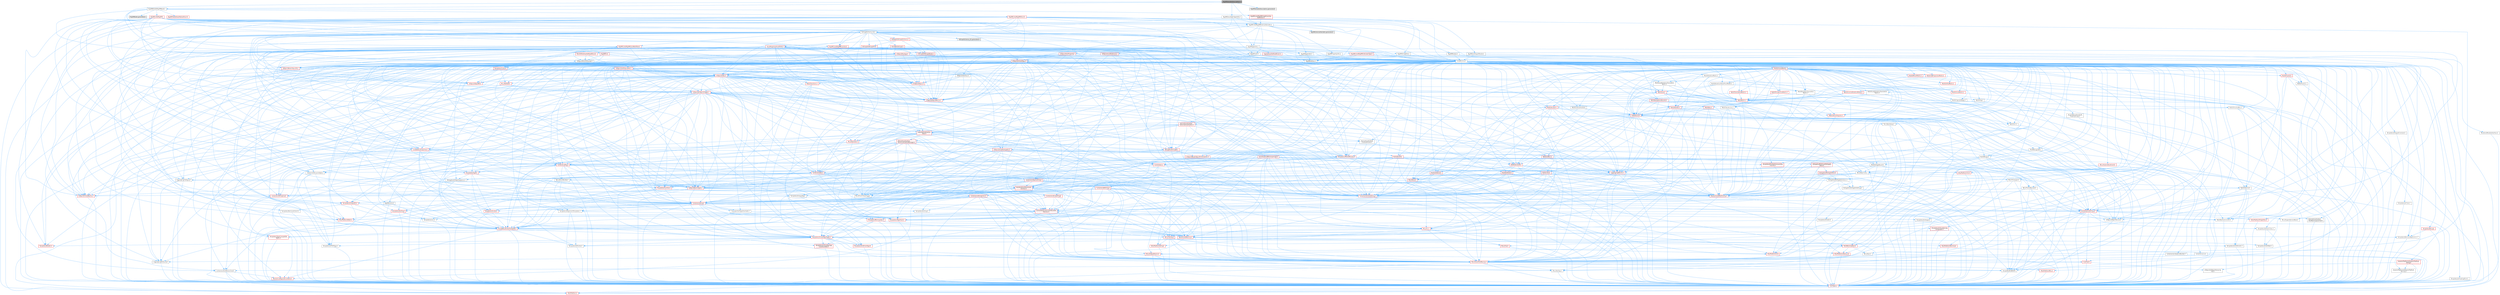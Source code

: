 digraph "RigVMVariableDescription.h"
{
 // INTERACTIVE_SVG=YES
 // LATEX_PDF_SIZE
  bgcolor="transparent";
  edge [fontname=Helvetica,fontsize=10,labelfontname=Helvetica,labelfontsize=10];
  node [fontname=Helvetica,fontsize=10,shape=box,height=0.2,width=0.4];
  Node1 [id="Node000001",label="RigVMVariableDescription.h",height=0.2,width=0.4,color="gray40", fillcolor="grey60", style="filled", fontcolor="black",tooltip=" "];
  Node1 -> Node2 [id="edge1_Node000001_Node000002",color="steelblue1",style="solid",tooltip=" "];
  Node2 [id="Node000002",label="RigVMCore/RigVMExternalVariable.h",height=0.2,width=0.4,color="grey40", fillcolor="white", style="filled",URL="$d4/d6f/RigVMExternalVariable_8h.html",tooltip=" "];
  Node2 -> Node3 [id="edge2_Node000002_Node000003",color="steelblue1",style="solid",tooltip=" "];
  Node3 [id="Node000003",label="CoreMinimal.h",height=0.2,width=0.4,color="grey40", fillcolor="white", style="filled",URL="$d7/d67/CoreMinimal_8h.html",tooltip=" "];
  Node3 -> Node4 [id="edge3_Node000003_Node000004",color="steelblue1",style="solid",tooltip=" "];
  Node4 [id="Node000004",label="CoreTypes.h",height=0.2,width=0.4,color="red", fillcolor="#FFF0F0", style="filled",URL="$dc/dec/CoreTypes_8h.html",tooltip=" "];
  Node4 -> Node5 [id="edge4_Node000004_Node000005",color="steelblue1",style="solid",tooltip=" "];
  Node5 [id="Node000005",label="HAL/Platform.h",height=0.2,width=0.4,color="red", fillcolor="#FFF0F0", style="filled",URL="$d9/dd0/Platform_8h.html",tooltip=" "];
  Node3 -> Node18 [id="edge5_Node000003_Node000018",color="steelblue1",style="solid",tooltip=" "];
  Node18 [id="Node000018",label="CoreFwd.h",height=0.2,width=0.4,color="red", fillcolor="#FFF0F0", style="filled",URL="$d1/d1e/CoreFwd_8h.html",tooltip=" "];
  Node18 -> Node4 [id="edge6_Node000018_Node000004",color="steelblue1",style="solid",tooltip=" "];
  Node18 -> Node19 [id="edge7_Node000018_Node000019",color="steelblue1",style="solid",tooltip=" "];
  Node19 [id="Node000019",label="Containers/ContainersFwd.h",height=0.2,width=0.4,color="grey40", fillcolor="white", style="filled",URL="$d4/d0a/ContainersFwd_8h.html",tooltip=" "];
  Node19 -> Node5 [id="edge8_Node000019_Node000005",color="steelblue1",style="solid",tooltip=" "];
  Node19 -> Node4 [id="edge9_Node000019_Node000004",color="steelblue1",style="solid",tooltip=" "];
  Node19 -> Node20 [id="edge10_Node000019_Node000020",color="steelblue1",style="solid",tooltip=" "];
  Node20 [id="Node000020",label="Traits/IsContiguousContainer.h",height=0.2,width=0.4,color="red", fillcolor="#FFF0F0", style="filled",URL="$d5/d3c/IsContiguousContainer_8h.html",tooltip=" "];
  Node20 -> Node4 [id="edge11_Node000020_Node000004",color="steelblue1",style="solid",tooltip=" "];
  Node18 -> Node24 [id="edge12_Node000018_Node000024",color="steelblue1",style="solid",tooltip=" "];
  Node24 [id="Node000024",label="UObject/UObjectHierarchy\lFwd.h",height=0.2,width=0.4,color="grey40", fillcolor="white", style="filled",URL="$d3/d13/UObjectHierarchyFwd_8h.html",tooltip=" "];
  Node3 -> Node24 [id="edge13_Node000003_Node000024",color="steelblue1",style="solid",tooltip=" "];
  Node3 -> Node19 [id="edge14_Node000003_Node000019",color="steelblue1",style="solid",tooltip=" "];
  Node3 -> Node25 [id="edge15_Node000003_Node000025",color="steelblue1",style="solid",tooltip=" "];
  Node25 [id="Node000025",label="Misc/VarArgs.h",height=0.2,width=0.4,color="grey40", fillcolor="white", style="filled",URL="$d5/d6f/VarArgs_8h.html",tooltip=" "];
  Node25 -> Node4 [id="edge16_Node000025_Node000004",color="steelblue1",style="solid",tooltip=" "];
  Node3 -> Node26 [id="edge17_Node000003_Node000026",color="steelblue1",style="solid",tooltip=" "];
  Node26 [id="Node000026",label="Logging/LogVerbosity.h",height=0.2,width=0.4,color="grey40", fillcolor="white", style="filled",URL="$d2/d8f/LogVerbosity_8h.html",tooltip=" "];
  Node26 -> Node4 [id="edge18_Node000026_Node000004",color="steelblue1",style="solid",tooltip=" "];
  Node3 -> Node27 [id="edge19_Node000003_Node000027",color="steelblue1",style="solid",tooltip=" "];
  Node27 [id="Node000027",label="Misc/OutputDevice.h",height=0.2,width=0.4,color="red", fillcolor="#FFF0F0", style="filled",URL="$d7/d32/OutputDevice_8h.html",tooltip=" "];
  Node27 -> Node18 [id="edge20_Node000027_Node000018",color="steelblue1",style="solid",tooltip=" "];
  Node27 -> Node4 [id="edge21_Node000027_Node000004",color="steelblue1",style="solid",tooltip=" "];
  Node27 -> Node26 [id="edge22_Node000027_Node000026",color="steelblue1",style="solid",tooltip=" "];
  Node27 -> Node25 [id="edge23_Node000027_Node000025",color="steelblue1",style="solid",tooltip=" "];
  Node3 -> Node33 [id="edge24_Node000003_Node000033",color="steelblue1",style="solid",tooltip=" "];
  Node33 [id="Node000033",label="HAL/PlatformCrt.h",height=0.2,width=0.4,color="red", fillcolor="#FFF0F0", style="filled",URL="$d8/d75/PlatformCrt_8h.html",tooltip=" "];
  Node3 -> Node43 [id="edge25_Node000003_Node000043",color="steelblue1",style="solid",tooltip=" "];
  Node43 [id="Node000043",label="HAL/PlatformMisc.h",height=0.2,width=0.4,color="red", fillcolor="#FFF0F0", style="filled",URL="$d0/df5/PlatformMisc_8h.html",tooltip=" "];
  Node43 -> Node4 [id="edge26_Node000043_Node000004",color="steelblue1",style="solid",tooltip=" "];
  Node3 -> Node62 [id="edge27_Node000003_Node000062",color="steelblue1",style="solid",tooltip=" "];
  Node62 [id="Node000062",label="Misc/AssertionMacros.h",height=0.2,width=0.4,color="red", fillcolor="#FFF0F0", style="filled",URL="$d0/dfa/AssertionMacros_8h.html",tooltip=" "];
  Node62 -> Node4 [id="edge28_Node000062_Node000004",color="steelblue1",style="solid",tooltip=" "];
  Node62 -> Node5 [id="edge29_Node000062_Node000005",color="steelblue1",style="solid",tooltip=" "];
  Node62 -> Node43 [id="edge30_Node000062_Node000043",color="steelblue1",style="solid",tooltip=" "];
  Node62 -> Node63 [id="edge31_Node000062_Node000063",color="steelblue1",style="solid",tooltip=" "];
  Node63 [id="Node000063",label="Templates/EnableIf.h",height=0.2,width=0.4,color="grey40", fillcolor="white", style="filled",URL="$d7/d60/EnableIf_8h.html",tooltip=" "];
  Node63 -> Node4 [id="edge32_Node000063_Node000004",color="steelblue1",style="solid",tooltip=" "];
  Node62 -> Node25 [id="edge33_Node000062_Node000025",color="steelblue1",style="solid",tooltip=" "];
  Node3 -> Node71 [id="edge34_Node000003_Node000071",color="steelblue1",style="solid",tooltip=" "];
  Node71 [id="Node000071",label="Templates/IsPointer.h",height=0.2,width=0.4,color="grey40", fillcolor="white", style="filled",URL="$d7/d05/IsPointer_8h.html",tooltip=" "];
  Node71 -> Node4 [id="edge35_Node000071_Node000004",color="steelblue1",style="solid",tooltip=" "];
  Node3 -> Node72 [id="edge36_Node000003_Node000072",color="steelblue1",style="solid",tooltip=" "];
  Node72 [id="Node000072",label="HAL/PlatformMemory.h",height=0.2,width=0.4,color="red", fillcolor="#FFF0F0", style="filled",URL="$de/d68/PlatformMemory_8h.html",tooltip=" "];
  Node72 -> Node4 [id="edge37_Node000072_Node000004",color="steelblue1",style="solid",tooltip=" "];
  Node3 -> Node55 [id="edge38_Node000003_Node000055",color="steelblue1",style="solid",tooltip=" "];
  Node55 [id="Node000055",label="HAL/PlatformAtomics.h",height=0.2,width=0.4,color="red", fillcolor="#FFF0F0", style="filled",URL="$d3/d36/PlatformAtomics_8h.html",tooltip=" "];
  Node55 -> Node4 [id="edge39_Node000055_Node000004",color="steelblue1",style="solid",tooltip=" "];
  Node3 -> Node77 [id="edge40_Node000003_Node000077",color="steelblue1",style="solid",tooltip=" "];
  Node77 [id="Node000077",label="Misc/Exec.h",height=0.2,width=0.4,color="grey40", fillcolor="white", style="filled",URL="$de/ddb/Exec_8h.html",tooltip=" "];
  Node77 -> Node4 [id="edge41_Node000077_Node000004",color="steelblue1",style="solid",tooltip=" "];
  Node77 -> Node62 [id="edge42_Node000077_Node000062",color="steelblue1",style="solid",tooltip=" "];
  Node3 -> Node78 [id="edge43_Node000003_Node000078",color="steelblue1",style="solid",tooltip=" "];
  Node78 [id="Node000078",label="HAL/MemoryBase.h",height=0.2,width=0.4,color="red", fillcolor="#FFF0F0", style="filled",URL="$d6/d9f/MemoryBase_8h.html",tooltip=" "];
  Node78 -> Node4 [id="edge44_Node000078_Node000004",color="steelblue1",style="solid",tooltip=" "];
  Node78 -> Node55 [id="edge45_Node000078_Node000055",color="steelblue1",style="solid",tooltip=" "];
  Node78 -> Node33 [id="edge46_Node000078_Node000033",color="steelblue1",style="solid",tooltip=" "];
  Node78 -> Node77 [id="edge47_Node000078_Node000077",color="steelblue1",style="solid",tooltip=" "];
  Node78 -> Node27 [id="edge48_Node000078_Node000027",color="steelblue1",style="solid",tooltip=" "];
  Node3 -> Node88 [id="edge49_Node000003_Node000088",color="steelblue1",style="solid",tooltip=" "];
  Node88 [id="Node000088",label="HAL/UnrealMemory.h",height=0.2,width=0.4,color="red", fillcolor="#FFF0F0", style="filled",URL="$d9/d96/UnrealMemory_8h.html",tooltip=" "];
  Node88 -> Node4 [id="edge50_Node000088_Node000004",color="steelblue1",style="solid",tooltip=" "];
  Node88 -> Node78 [id="edge51_Node000088_Node000078",color="steelblue1",style="solid",tooltip=" "];
  Node88 -> Node72 [id="edge52_Node000088_Node000072",color="steelblue1",style="solid",tooltip=" "];
  Node88 -> Node71 [id="edge53_Node000088_Node000071",color="steelblue1",style="solid",tooltip=" "];
  Node3 -> Node90 [id="edge54_Node000003_Node000090",color="steelblue1",style="solid",tooltip=" "];
  Node90 [id="Node000090",label="Templates/IsArithmetic.h",height=0.2,width=0.4,color="grey40", fillcolor="white", style="filled",URL="$d2/d5d/IsArithmetic_8h.html",tooltip=" "];
  Node90 -> Node4 [id="edge55_Node000090_Node000004",color="steelblue1",style="solid",tooltip=" "];
  Node3 -> Node84 [id="edge56_Node000003_Node000084",color="steelblue1",style="solid",tooltip=" "];
  Node84 [id="Node000084",label="Templates/AndOrNot.h",height=0.2,width=0.4,color="grey40", fillcolor="white", style="filled",URL="$db/d0a/AndOrNot_8h.html",tooltip=" "];
  Node84 -> Node4 [id="edge57_Node000084_Node000004",color="steelblue1",style="solid",tooltip=" "];
  Node3 -> Node91 [id="edge58_Node000003_Node000091",color="steelblue1",style="solid",tooltip=" "];
  Node91 [id="Node000091",label="Templates/IsPODType.h",height=0.2,width=0.4,color="grey40", fillcolor="white", style="filled",URL="$d7/db1/IsPODType_8h.html",tooltip=" "];
  Node91 -> Node4 [id="edge59_Node000091_Node000004",color="steelblue1",style="solid",tooltip=" "];
  Node3 -> Node92 [id="edge60_Node000003_Node000092",color="steelblue1",style="solid",tooltip=" "];
  Node92 [id="Node000092",label="Templates/IsUECoreType.h",height=0.2,width=0.4,color="red", fillcolor="#FFF0F0", style="filled",URL="$d1/db8/IsUECoreType_8h.html",tooltip=" "];
  Node92 -> Node4 [id="edge61_Node000092_Node000004",color="steelblue1",style="solid",tooltip=" "];
  Node3 -> Node85 [id="edge62_Node000003_Node000085",color="steelblue1",style="solid",tooltip=" "];
  Node85 [id="Node000085",label="Templates/IsTriviallyCopy\lConstructible.h",height=0.2,width=0.4,color="red", fillcolor="#FFF0F0", style="filled",URL="$d3/d78/IsTriviallyCopyConstructible_8h.html",tooltip=" "];
  Node85 -> Node4 [id="edge63_Node000085_Node000004",color="steelblue1",style="solid",tooltip=" "];
  Node3 -> Node93 [id="edge64_Node000003_Node000093",color="steelblue1",style="solid",tooltip=" "];
  Node93 [id="Node000093",label="Templates/UnrealTypeTraits.h",height=0.2,width=0.4,color="red", fillcolor="#FFF0F0", style="filled",URL="$d2/d2d/UnrealTypeTraits_8h.html",tooltip=" "];
  Node93 -> Node4 [id="edge65_Node000093_Node000004",color="steelblue1",style="solid",tooltip=" "];
  Node93 -> Node71 [id="edge66_Node000093_Node000071",color="steelblue1",style="solid",tooltip=" "];
  Node93 -> Node62 [id="edge67_Node000093_Node000062",color="steelblue1",style="solid",tooltip=" "];
  Node93 -> Node84 [id="edge68_Node000093_Node000084",color="steelblue1",style="solid",tooltip=" "];
  Node93 -> Node63 [id="edge69_Node000093_Node000063",color="steelblue1",style="solid",tooltip=" "];
  Node93 -> Node90 [id="edge70_Node000093_Node000090",color="steelblue1",style="solid",tooltip=" "];
  Node93 -> Node94 [id="edge71_Node000093_Node000094",color="steelblue1",style="solid",tooltip=" "];
  Node94 [id="Node000094",label="Templates/Models.h",height=0.2,width=0.4,color="red", fillcolor="#FFF0F0", style="filled",URL="$d3/d0c/Models_8h.html",tooltip=" "];
  Node93 -> Node91 [id="edge72_Node000093_Node000091",color="steelblue1",style="solid",tooltip=" "];
  Node93 -> Node92 [id="edge73_Node000093_Node000092",color="steelblue1",style="solid",tooltip=" "];
  Node93 -> Node85 [id="edge74_Node000093_Node000085",color="steelblue1",style="solid",tooltip=" "];
  Node3 -> Node63 [id="edge75_Node000003_Node000063",color="steelblue1",style="solid",tooltip=" "];
  Node3 -> Node95 [id="edge76_Node000003_Node000095",color="steelblue1",style="solid",tooltip=" "];
  Node95 [id="Node000095",label="Templates/RemoveReference.h",height=0.2,width=0.4,color="grey40", fillcolor="white", style="filled",URL="$da/dbe/RemoveReference_8h.html",tooltip=" "];
  Node95 -> Node4 [id="edge77_Node000095_Node000004",color="steelblue1",style="solid",tooltip=" "];
  Node3 -> Node96 [id="edge78_Node000003_Node000096",color="steelblue1",style="solid",tooltip=" "];
  Node96 [id="Node000096",label="Templates/IntegralConstant.h",height=0.2,width=0.4,color="grey40", fillcolor="white", style="filled",URL="$db/d1b/IntegralConstant_8h.html",tooltip=" "];
  Node96 -> Node4 [id="edge79_Node000096_Node000004",color="steelblue1",style="solid",tooltip=" "];
  Node3 -> Node97 [id="edge80_Node000003_Node000097",color="steelblue1",style="solid",tooltip=" "];
  Node97 [id="Node000097",label="Templates/IsClass.h",height=0.2,width=0.4,color="grey40", fillcolor="white", style="filled",URL="$db/dcb/IsClass_8h.html",tooltip=" "];
  Node97 -> Node4 [id="edge81_Node000097_Node000004",color="steelblue1",style="solid",tooltip=" "];
  Node3 -> Node98 [id="edge82_Node000003_Node000098",color="steelblue1",style="solid",tooltip=" "];
  Node98 [id="Node000098",label="Templates/TypeCompatible\lBytes.h",height=0.2,width=0.4,color="red", fillcolor="#FFF0F0", style="filled",URL="$df/d0a/TypeCompatibleBytes_8h.html",tooltip=" "];
  Node98 -> Node4 [id="edge83_Node000098_Node000004",color="steelblue1",style="solid",tooltip=" "];
  Node3 -> Node20 [id="edge84_Node000003_Node000020",color="steelblue1",style="solid",tooltip=" "];
  Node3 -> Node99 [id="edge85_Node000003_Node000099",color="steelblue1",style="solid",tooltip=" "];
  Node99 [id="Node000099",label="Templates/UnrealTemplate.h",height=0.2,width=0.4,color="red", fillcolor="#FFF0F0", style="filled",URL="$d4/d24/UnrealTemplate_8h.html",tooltip=" "];
  Node99 -> Node4 [id="edge86_Node000099_Node000004",color="steelblue1",style="solid",tooltip=" "];
  Node99 -> Node71 [id="edge87_Node000099_Node000071",color="steelblue1",style="solid",tooltip=" "];
  Node99 -> Node88 [id="edge88_Node000099_Node000088",color="steelblue1",style="solid",tooltip=" "];
  Node99 -> Node93 [id="edge89_Node000099_Node000093",color="steelblue1",style="solid",tooltip=" "];
  Node99 -> Node95 [id="edge90_Node000099_Node000095",color="steelblue1",style="solid",tooltip=" "];
  Node99 -> Node98 [id="edge91_Node000099_Node000098",color="steelblue1",style="solid",tooltip=" "];
  Node99 -> Node20 [id="edge92_Node000099_Node000020",color="steelblue1",style="solid",tooltip=" "];
  Node3 -> Node48 [id="edge93_Node000003_Node000048",color="steelblue1",style="solid",tooltip=" "];
  Node48 [id="Node000048",label="Math/NumericLimits.h",height=0.2,width=0.4,color="grey40", fillcolor="white", style="filled",URL="$df/d1b/NumericLimits_8h.html",tooltip=" "];
  Node48 -> Node4 [id="edge94_Node000048_Node000004",color="steelblue1",style="solid",tooltip=" "];
  Node3 -> Node103 [id="edge95_Node000003_Node000103",color="steelblue1",style="solid",tooltip=" "];
  Node103 [id="Node000103",label="HAL/PlatformMath.h",height=0.2,width=0.4,color="red", fillcolor="#FFF0F0", style="filled",URL="$dc/d53/PlatformMath_8h.html",tooltip=" "];
  Node103 -> Node4 [id="edge96_Node000103_Node000004",color="steelblue1",style="solid",tooltip=" "];
  Node3 -> Node86 [id="edge97_Node000003_Node000086",color="steelblue1",style="solid",tooltip=" "];
  Node86 [id="Node000086",label="Templates/IsTriviallyCopy\lAssignable.h",height=0.2,width=0.4,color="red", fillcolor="#FFF0F0", style="filled",URL="$d2/df2/IsTriviallyCopyAssignable_8h.html",tooltip=" "];
  Node86 -> Node4 [id="edge98_Node000086_Node000004",color="steelblue1",style="solid",tooltip=" "];
  Node3 -> Node111 [id="edge99_Node000003_Node000111",color="steelblue1",style="solid",tooltip=" "];
  Node111 [id="Node000111",label="Templates/MemoryOps.h",height=0.2,width=0.4,color="red", fillcolor="#FFF0F0", style="filled",URL="$db/dea/MemoryOps_8h.html",tooltip=" "];
  Node111 -> Node4 [id="edge100_Node000111_Node000004",color="steelblue1",style="solid",tooltip=" "];
  Node111 -> Node88 [id="edge101_Node000111_Node000088",color="steelblue1",style="solid",tooltip=" "];
  Node111 -> Node86 [id="edge102_Node000111_Node000086",color="steelblue1",style="solid",tooltip=" "];
  Node111 -> Node85 [id="edge103_Node000111_Node000085",color="steelblue1",style="solid",tooltip=" "];
  Node111 -> Node93 [id="edge104_Node000111_Node000093",color="steelblue1",style="solid",tooltip=" "];
  Node3 -> Node112 [id="edge105_Node000003_Node000112",color="steelblue1",style="solid",tooltip=" "];
  Node112 [id="Node000112",label="Containers/ContainerAllocation\lPolicies.h",height=0.2,width=0.4,color="red", fillcolor="#FFF0F0", style="filled",URL="$d7/dff/ContainerAllocationPolicies_8h.html",tooltip=" "];
  Node112 -> Node4 [id="edge106_Node000112_Node000004",color="steelblue1",style="solid",tooltip=" "];
  Node112 -> Node112 [id="edge107_Node000112_Node000112",color="steelblue1",style="solid",tooltip=" "];
  Node112 -> Node103 [id="edge108_Node000112_Node000103",color="steelblue1",style="solid",tooltip=" "];
  Node112 -> Node88 [id="edge109_Node000112_Node000088",color="steelblue1",style="solid",tooltip=" "];
  Node112 -> Node48 [id="edge110_Node000112_Node000048",color="steelblue1",style="solid",tooltip=" "];
  Node112 -> Node62 [id="edge111_Node000112_Node000062",color="steelblue1",style="solid",tooltip=" "];
  Node112 -> Node111 [id="edge112_Node000112_Node000111",color="steelblue1",style="solid",tooltip=" "];
  Node112 -> Node98 [id="edge113_Node000112_Node000098",color="steelblue1",style="solid",tooltip=" "];
  Node3 -> Node115 [id="edge114_Node000003_Node000115",color="steelblue1",style="solid",tooltip=" "];
  Node115 [id="Node000115",label="Templates/IsEnumClass.h",height=0.2,width=0.4,color="grey40", fillcolor="white", style="filled",URL="$d7/d15/IsEnumClass_8h.html",tooltip=" "];
  Node115 -> Node4 [id="edge115_Node000115_Node000004",color="steelblue1",style="solid",tooltip=" "];
  Node115 -> Node84 [id="edge116_Node000115_Node000084",color="steelblue1",style="solid",tooltip=" "];
  Node3 -> Node116 [id="edge117_Node000003_Node000116",color="steelblue1",style="solid",tooltip=" "];
  Node116 [id="Node000116",label="HAL/PlatformProperties.h",height=0.2,width=0.4,color="red", fillcolor="#FFF0F0", style="filled",URL="$d9/db0/PlatformProperties_8h.html",tooltip=" "];
  Node116 -> Node4 [id="edge118_Node000116_Node000004",color="steelblue1",style="solid",tooltip=" "];
  Node3 -> Node119 [id="edge119_Node000003_Node000119",color="steelblue1",style="solid",tooltip=" "];
  Node119 [id="Node000119",label="Misc/EngineVersionBase.h",height=0.2,width=0.4,color="grey40", fillcolor="white", style="filled",URL="$d5/d2b/EngineVersionBase_8h.html",tooltip=" "];
  Node119 -> Node4 [id="edge120_Node000119_Node000004",color="steelblue1",style="solid",tooltip=" "];
  Node3 -> Node120 [id="edge121_Node000003_Node000120",color="steelblue1",style="solid",tooltip=" "];
  Node120 [id="Node000120",label="Internationalization\l/TextNamespaceFwd.h",height=0.2,width=0.4,color="grey40", fillcolor="white", style="filled",URL="$d8/d97/TextNamespaceFwd_8h.html",tooltip=" "];
  Node120 -> Node4 [id="edge122_Node000120_Node000004",color="steelblue1",style="solid",tooltip=" "];
  Node3 -> Node121 [id="edge123_Node000003_Node000121",color="steelblue1",style="solid",tooltip=" "];
  Node121 [id="Node000121",label="Serialization/Archive.h",height=0.2,width=0.4,color="red", fillcolor="#FFF0F0", style="filled",URL="$d7/d3b/Archive_8h.html",tooltip=" "];
  Node121 -> Node18 [id="edge124_Node000121_Node000018",color="steelblue1",style="solid",tooltip=" "];
  Node121 -> Node4 [id="edge125_Node000121_Node000004",color="steelblue1",style="solid",tooltip=" "];
  Node121 -> Node116 [id="edge126_Node000121_Node000116",color="steelblue1",style="solid",tooltip=" "];
  Node121 -> Node120 [id="edge127_Node000121_Node000120",color="steelblue1",style="solid",tooltip=" "];
  Node121 -> Node62 [id="edge128_Node000121_Node000062",color="steelblue1",style="solid",tooltip=" "];
  Node121 -> Node119 [id="edge129_Node000121_Node000119",color="steelblue1",style="solid",tooltip=" "];
  Node121 -> Node25 [id="edge130_Node000121_Node000025",color="steelblue1",style="solid",tooltip=" "];
  Node121 -> Node63 [id="edge131_Node000121_Node000063",color="steelblue1",style="solid",tooltip=" "];
  Node121 -> Node115 [id="edge132_Node000121_Node000115",color="steelblue1",style="solid",tooltip=" "];
  Node121 -> Node99 [id="edge133_Node000121_Node000099",color="steelblue1",style="solid",tooltip=" "];
  Node121 -> Node124 [id="edge134_Node000121_Node000124",color="steelblue1",style="solid",tooltip=" "];
  Node124 [id="Node000124",label="UObject/ObjectVersion.h",height=0.2,width=0.4,color="grey40", fillcolor="white", style="filled",URL="$da/d63/ObjectVersion_8h.html",tooltip=" "];
  Node124 -> Node4 [id="edge135_Node000124_Node000004",color="steelblue1",style="solid",tooltip=" "];
  Node3 -> Node125 [id="edge136_Node000003_Node000125",color="steelblue1",style="solid",tooltip=" "];
  Node125 [id="Node000125",label="Templates/Less.h",height=0.2,width=0.4,color="grey40", fillcolor="white", style="filled",URL="$de/dc8/Less_8h.html",tooltip=" "];
  Node125 -> Node4 [id="edge137_Node000125_Node000004",color="steelblue1",style="solid",tooltip=" "];
  Node125 -> Node99 [id="edge138_Node000125_Node000099",color="steelblue1",style="solid",tooltip=" "];
  Node3 -> Node126 [id="edge139_Node000003_Node000126",color="steelblue1",style="solid",tooltip=" "];
  Node126 [id="Node000126",label="Templates/Sorting.h",height=0.2,width=0.4,color="red", fillcolor="#FFF0F0", style="filled",URL="$d3/d9e/Sorting_8h.html",tooltip=" "];
  Node126 -> Node4 [id="edge140_Node000126_Node000004",color="steelblue1",style="solid",tooltip=" "];
  Node126 -> Node103 [id="edge141_Node000126_Node000103",color="steelblue1",style="solid",tooltip=" "];
  Node126 -> Node125 [id="edge142_Node000126_Node000125",color="steelblue1",style="solid",tooltip=" "];
  Node3 -> Node137 [id="edge143_Node000003_Node000137",color="steelblue1",style="solid",tooltip=" "];
  Node137 [id="Node000137",label="Misc/Char.h",height=0.2,width=0.4,color="red", fillcolor="#FFF0F0", style="filled",URL="$d0/d58/Char_8h.html",tooltip=" "];
  Node137 -> Node4 [id="edge144_Node000137_Node000004",color="steelblue1",style="solid",tooltip=" "];
  Node3 -> Node140 [id="edge145_Node000003_Node000140",color="steelblue1",style="solid",tooltip=" "];
  Node140 [id="Node000140",label="GenericPlatform/GenericPlatform\lStricmp.h",height=0.2,width=0.4,color="grey40", fillcolor="white", style="filled",URL="$d2/d86/GenericPlatformStricmp_8h.html",tooltip=" "];
  Node140 -> Node4 [id="edge146_Node000140_Node000004",color="steelblue1",style="solid",tooltip=" "];
  Node3 -> Node141 [id="edge147_Node000003_Node000141",color="steelblue1",style="solid",tooltip=" "];
  Node141 [id="Node000141",label="GenericPlatform/GenericPlatform\lString.h",height=0.2,width=0.4,color="red", fillcolor="#FFF0F0", style="filled",URL="$dd/d20/GenericPlatformString_8h.html",tooltip=" "];
  Node141 -> Node4 [id="edge148_Node000141_Node000004",color="steelblue1",style="solid",tooltip=" "];
  Node141 -> Node140 [id="edge149_Node000141_Node000140",color="steelblue1",style="solid",tooltip=" "];
  Node141 -> Node63 [id="edge150_Node000141_Node000063",color="steelblue1",style="solid",tooltip=" "];
  Node3 -> Node74 [id="edge151_Node000003_Node000074",color="steelblue1",style="solid",tooltip=" "];
  Node74 [id="Node000074",label="HAL/PlatformString.h",height=0.2,width=0.4,color="red", fillcolor="#FFF0F0", style="filled",URL="$db/db5/PlatformString_8h.html",tooltip=" "];
  Node74 -> Node4 [id="edge152_Node000074_Node000004",color="steelblue1",style="solid",tooltip=" "];
  Node3 -> Node144 [id="edge153_Node000003_Node000144",color="steelblue1",style="solid",tooltip=" "];
  Node144 [id="Node000144",label="Misc/CString.h",height=0.2,width=0.4,color="red", fillcolor="#FFF0F0", style="filled",URL="$d2/d49/CString_8h.html",tooltip=" "];
  Node144 -> Node4 [id="edge154_Node000144_Node000004",color="steelblue1",style="solid",tooltip=" "];
  Node144 -> Node33 [id="edge155_Node000144_Node000033",color="steelblue1",style="solid",tooltip=" "];
  Node144 -> Node74 [id="edge156_Node000144_Node000074",color="steelblue1",style="solid",tooltip=" "];
  Node144 -> Node62 [id="edge157_Node000144_Node000062",color="steelblue1",style="solid",tooltip=" "];
  Node144 -> Node137 [id="edge158_Node000144_Node000137",color="steelblue1",style="solid",tooltip=" "];
  Node144 -> Node25 [id="edge159_Node000144_Node000025",color="steelblue1",style="solid",tooltip=" "];
  Node3 -> Node145 [id="edge160_Node000003_Node000145",color="steelblue1",style="solid",tooltip=" "];
  Node145 [id="Node000145",label="Misc/Crc.h",height=0.2,width=0.4,color="red", fillcolor="#FFF0F0", style="filled",URL="$d4/dd2/Crc_8h.html",tooltip=" "];
  Node145 -> Node4 [id="edge161_Node000145_Node000004",color="steelblue1",style="solid",tooltip=" "];
  Node145 -> Node74 [id="edge162_Node000145_Node000074",color="steelblue1",style="solid",tooltip=" "];
  Node145 -> Node62 [id="edge163_Node000145_Node000062",color="steelblue1",style="solid",tooltip=" "];
  Node145 -> Node144 [id="edge164_Node000145_Node000144",color="steelblue1",style="solid",tooltip=" "];
  Node145 -> Node137 [id="edge165_Node000145_Node000137",color="steelblue1",style="solid",tooltip=" "];
  Node145 -> Node93 [id="edge166_Node000145_Node000093",color="steelblue1",style="solid",tooltip=" "];
  Node3 -> Node136 [id="edge167_Node000003_Node000136",color="steelblue1",style="solid",tooltip=" "];
  Node136 [id="Node000136",label="Math/UnrealMathUtility.h",height=0.2,width=0.4,color="red", fillcolor="#FFF0F0", style="filled",URL="$db/db8/UnrealMathUtility_8h.html",tooltip=" "];
  Node136 -> Node4 [id="edge168_Node000136_Node000004",color="steelblue1",style="solid",tooltip=" "];
  Node136 -> Node62 [id="edge169_Node000136_Node000062",color="steelblue1",style="solid",tooltip=" "];
  Node136 -> Node103 [id="edge170_Node000136_Node000103",color="steelblue1",style="solid",tooltip=" "];
  Node3 -> Node146 [id="edge171_Node000003_Node000146",color="steelblue1",style="solid",tooltip=" "];
  Node146 [id="Node000146",label="Containers/UnrealString.h",height=0.2,width=0.4,color="red", fillcolor="#FFF0F0", style="filled",URL="$d5/dba/UnrealString_8h.html",tooltip=" "];
  Node3 -> Node150 [id="edge172_Node000003_Node000150",color="steelblue1",style="solid",tooltip=" "];
  Node150 [id="Node000150",label="Containers/Array.h",height=0.2,width=0.4,color="red", fillcolor="#FFF0F0", style="filled",URL="$df/dd0/Array_8h.html",tooltip=" "];
  Node150 -> Node4 [id="edge173_Node000150_Node000004",color="steelblue1",style="solid",tooltip=" "];
  Node150 -> Node62 [id="edge174_Node000150_Node000062",color="steelblue1",style="solid",tooltip=" "];
  Node150 -> Node88 [id="edge175_Node000150_Node000088",color="steelblue1",style="solid",tooltip=" "];
  Node150 -> Node93 [id="edge176_Node000150_Node000093",color="steelblue1",style="solid",tooltip=" "];
  Node150 -> Node99 [id="edge177_Node000150_Node000099",color="steelblue1",style="solid",tooltip=" "];
  Node150 -> Node112 [id="edge178_Node000150_Node000112",color="steelblue1",style="solid",tooltip=" "];
  Node150 -> Node121 [id="edge179_Node000150_Node000121",color="steelblue1",style="solid",tooltip=" "];
  Node150 -> Node171 [id="edge180_Node000150_Node000171",color="steelblue1",style="solid",tooltip=" "];
  Node171 [id="Node000171",label="Concepts/GetTypeHashable.h",height=0.2,width=0.4,color="grey40", fillcolor="white", style="filled",URL="$d3/da2/GetTypeHashable_8h.html",tooltip=" "];
  Node171 -> Node4 [id="edge181_Node000171_Node000004",color="steelblue1",style="solid",tooltip=" "];
  Node171 -> Node162 [id="edge182_Node000171_Node000162",color="steelblue1",style="solid",tooltip=" "];
  Node162 [id="Node000162",label="Templates/TypeHash.h",height=0.2,width=0.4,color="red", fillcolor="#FFF0F0", style="filled",URL="$d1/d62/TypeHash_8h.html",tooltip=" "];
  Node162 -> Node4 [id="edge183_Node000162_Node000004",color="steelblue1",style="solid",tooltip=" "];
  Node162 -> Node145 [id="edge184_Node000162_Node000145",color="steelblue1",style="solid",tooltip=" "];
  Node150 -> Node129 [id="edge185_Node000150_Node000129",color="steelblue1",style="solid",tooltip=" "];
  Node129 [id="Node000129",label="Templates/Invoke.h",height=0.2,width=0.4,color="red", fillcolor="#FFF0F0", style="filled",URL="$d7/deb/Invoke_8h.html",tooltip=" "];
  Node129 -> Node4 [id="edge186_Node000129_Node000004",color="steelblue1",style="solid",tooltip=" "];
  Node129 -> Node99 [id="edge187_Node000129_Node000099",color="steelblue1",style="solid",tooltip=" "];
  Node150 -> Node125 [id="edge188_Node000150_Node000125",color="steelblue1",style="solid",tooltip=" "];
  Node150 -> Node126 [id="edge189_Node000150_Node000126",color="steelblue1",style="solid",tooltip=" "];
  Node150 -> Node173 [id="edge190_Node000150_Node000173",color="steelblue1",style="solid",tooltip=" "];
  Node173 [id="Node000173",label="Templates/AlignmentTemplates.h",height=0.2,width=0.4,color="grey40", fillcolor="white", style="filled",URL="$dd/d32/AlignmentTemplates_8h.html",tooltip=" "];
  Node173 -> Node4 [id="edge191_Node000173_Node000004",color="steelblue1",style="solid",tooltip=" "];
  Node173 -> Node82 [id="edge192_Node000173_Node000082",color="steelblue1",style="solid",tooltip=" "];
  Node82 [id="Node000082",label="Templates/IsIntegral.h",height=0.2,width=0.4,color="grey40", fillcolor="white", style="filled",URL="$da/d64/IsIntegral_8h.html",tooltip=" "];
  Node82 -> Node4 [id="edge193_Node000082_Node000004",color="steelblue1",style="solid",tooltip=" "];
  Node173 -> Node71 [id="edge194_Node000173_Node000071",color="steelblue1",style="solid",tooltip=" "];
  Node3 -> Node174 [id="edge195_Node000003_Node000174",color="steelblue1",style="solid",tooltip=" "];
  Node174 [id="Node000174",label="Misc/FrameNumber.h",height=0.2,width=0.4,color="grey40", fillcolor="white", style="filled",URL="$dd/dbd/FrameNumber_8h.html",tooltip=" "];
  Node174 -> Node4 [id="edge196_Node000174_Node000004",color="steelblue1",style="solid",tooltip=" "];
  Node174 -> Node48 [id="edge197_Node000174_Node000048",color="steelblue1",style="solid",tooltip=" "];
  Node174 -> Node136 [id="edge198_Node000174_Node000136",color="steelblue1",style="solid",tooltip=" "];
  Node174 -> Node63 [id="edge199_Node000174_Node000063",color="steelblue1",style="solid",tooltip=" "];
  Node174 -> Node93 [id="edge200_Node000174_Node000093",color="steelblue1",style="solid",tooltip=" "];
  Node3 -> Node175 [id="edge201_Node000003_Node000175",color="steelblue1",style="solid",tooltip=" "];
  Node175 [id="Node000175",label="Misc/Timespan.h",height=0.2,width=0.4,color="grey40", fillcolor="white", style="filled",URL="$da/dd9/Timespan_8h.html",tooltip=" "];
  Node175 -> Node4 [id="edge202_Node000175_Node000004",color="steelblue1",style="solid",tooltip=" "];
  Node175 -> Node176 [id="edge203_Node000175_Node000176",color="steelblue1",style="solid",tooltip=" "];
  Node176 [id="Node000176",label="Math/Interval.h",height=0.2,width=0.4,color="grey40", fillcolor="white", style="filled",URL="$d1/d55/Interval_8h.html",tooltip=" "];
  Node176 -> Node4 [id="edge204_Node000176_Node000004",color="steelblue1",style="solid",tooltip=" "];
  Node176 -> Node90 [id="edge205_Node000176_Node000090",color="steelblue1",style="solid",tooltip=" "];
  Node176 -> Node93 [id="edge206_Node000176_Node000093",color="steelblue1",style="solid",tooltip=" "];
  Node176 -> Node48 [id="edge207_Node000176_Node000048",color="steelblue1",style="solid",tooltip=" "];
  Node176 -> Node136 [id="edge208_Node000176_Node000136",color="steelblue1",style="solid",tooltip=" "];
  Node175 -> Node136 [id="edge209_Node000175_Node000136",color="steelblue1",style="solid",tooltip=" "];
  Node175 -> Node62 [id="edge210_Node000175_Node000062",color="steelblue1",style="solid",tooltip=" "];
  Node3 -> Node177 [id="edge211_Node000003_Node000177",color="steelblue1",style="solid",tooltip=" "];
  Node177 [id="Node000177",label="Containers/StringConv.h",height=0.2,width=0.4,color="red", fillcolor="#FFF0F0", style="filled",URL="$d3/ddf/StringConv_8h.html",tooltip=" "];
  Node177 -> Node4 [id="edge212_Node000177_Node000004",color="steelblue1",style="solid",tooltip=" "];
  Node177 -> Node62 [id="edge213_Node000177_Node000062",color="steelblue1",style="solid",tooltip=" "];
  Node177 -> Node112 [id="edge214_Node000177_Node000112",color="steelblue1",style="solid",tooltip=" "];
  Node177 -> Node150 [id="edge215_Node000177_Node000150",color="steelblue1",style="solid",tooltip=" "];
  Node177 -> Node144 [id="edge216_Node000177_Node000144",color="steelblue1",style="solid",tooltip=" "];
  Node177 -> Node178 [id="edge217_Node000177_Node000178",color="steelblue1",style="solid",tooltip=" "];
  Node178 [id="Node000178",label="Templates/IsArray.h",height=0.2,width=0.4,color="grey40", fillcolor="white", style="filled",URL="$d8/d8d/IsArray_8h.html",tooltip=" "];
  Node178 -> Node4 [id="edge218_Node000178_Node000004",color="steelblue1",style="solid",tooltip=" "];
  Node177 -> Node99 [id="edge219_Node000177_Node000099",color="steelblue1",style="solid",tooltip=" "];
  Node177 -> Node93 [id="edge220_Node000177_Node000093",color="steelblue1",style="solid",tooltip=" "];
  Node177 -> Node20 [id="edge221_Node000177_Node000020",color="steelblue1",style="solid",tooltip=" "];
  Node3 -> Node179 [id="edge222_Node000003_Node000179",color="steelblue1",style="solid",tooltip=" "];
  Node179 [id="Node000179",label="UObject/UnrealNames.h",height=0.2,width=0.4,color="red", fillcolor="#FFF0F0", style="filled",URL="$d8/db1/UnrealNames_8h.html",tooltip=" "];
  Node179 -> Node4 [id="edge223_Node000179_Node000004",color="steelblue1",style="solid",tooltip=" "];
  Node3 -> Node181 [id="edge224_Node000003_Node000181",color="steelblue1",style="solid",tooltip=" "];
  Node181 [id="Node000181",label="UObject/NameTypes.h",height=0.2,width=0.4,color="red", fillcolor="#FFF0F0", style="filled",URL="$d6/d35/NameTypes_8h.html",tooltip=" "];
  Node181 -> Node4 [id="edge225_Node000181_Node000004",color="steelblue1",style="solid",tooltip=" "];
  Node181 -> Node62 [id="edge226_Node000181_Node000062",color="steelblue1",style="solid",tooltip=" "];
  Node181 -> Node88 [id="edge227_Node000181_Node000088",color="steelblue1",style="solid",tooltip=" "];
  Node181 -> Node93 [id="edge228_Node000181_Node000093",color="steelblue1",style="solid",tooltip=" "];
  Node181 -> Node99 [id="edge229_Node000181_Node000099",color="steelblue1",style="solid",tooltip=" "];
  Node181 -> Node146 [id="edge230_Node000181_Node000146",color="steelblue1",style="solid",tooltip=" "];
  Node181 -> Node177 [id="edge231_Node000181_Node000177",color="steelblue1",style="solid",tooltip=" "];
  Node181 -> Node45 [id="edge232_Node000181_Node000045",color="steelblue1",style="solid",tooltip=" "];
  Node45 [id="Node000045",label="Containers/StringFwd.h",height=0.2,width=0.4,color="red", fillcolor="#FFF0F0", style="filled",URL="$df/d37/StringFwd_8h.html",tooltip=" "];
  Node45 -> Node4 [id="edge233_Node000045_Node000004",color="steelblue1",style="solid",tooltip=" "];
  Node45 -> Node20 [id="edge234_Node000045_Node000020",color="steelblue1",style="solid",tooltip=" "];
  Node181 -> Node179 [id="edge235_Node000181_Node000179",color="steelblue1",style="solid",tooltip=" "];
  Node3 -> Node189 [id="edge236_Node000003_Node000189",color="steelblue1",style="solid",tooltip=" "];
  Node189 [id="Node000189",label="Misc/Parse.h",height=0.2,width=0.4,color="red", fillcolor="#FFF0F0", style="filled",URL="$dc/d71/Parse_8h.html",tooltip=" "];
  Node189 -> Node45 [id="edge237_Node000189_Node000045",color="steelblue1",style="solid",tooltip=" "];
  Node189 -> Node146 [id="edge238_Node000189_Node000146",color="steelblue1",style="solid",tooltip=" "];
  Node189 -> Node4 [id="edge239_Node000189_Node000004",color="steelblue1",style="solid",tooltip=" "];
  Node189 -> Node33 [id="edge240_Node000189_Node000033",color="steelblue1",style="solid",tooltip=" "];
  Node189 -> Node50 [id="edge241_Node000189_Node000050",color="steelblue1",style="solid",tooltip=" "];
  Node50 [id="Node000050",label="Misc/EnumClassFlags.h",height=0.2,width=0.4,color="grey40", fillcolor="white", style="filled",URL="$d8/de7/EnumClassFlags_8h.html",tooltip=" "];
  Node189 -> Node190 [id="edge242_Node000189_Node000190",color="steelblue1",style="solid",tooltip=" "];
  Node190 [id="Node000190",label="Templates/Function.h",height=0.2,width=0.4,color="red", fillcolor="#FFF0F0", style="filled",URL="$df/df5/Function_8h.html",tooltip=" "];
  Node190 -> Node4 [id="edge243_Node000190_Node000004",color="steelblue1",style="solid",tooltip=" "];
  Node190 -> Node62 [id="edge244_Node000190_Node000062",color="steelblue1",style="solid",tooltip=" "];
  Node190 -> Node88 [id="edge245_Node000190_Node000088",color="steelblue1",style="solid",tooltip=" "];
  Node190 -> Node93 [id="edge246_Node000190_Node000093",color="steelblue1",style="solid",tooltip=" "];
  Node190 -> Node129 [id="edge247_Node000190_Node000129",color="steelblue1",style="solid",tooltip=" "];
  Node190 -> Node99 [id="edge248_Node000190_Node000099",color="steelblue1",style="solid",tooltip=" "];
  Node190 -> Node136 [id="edge249_Node000190_Node000136",color="steelblue1",style="solid",tooltip=" "];
  Node3 -> Node173 [id="edge250_Node000003_Node000173",color="steelblue1",style="solid",tooltip=" "];
  Node3 -> Node192 [id="edge251_Node000003_Node000192",color="steelblue1",style="solid",tooltip=" "];
  Node192 [id="Node000192",label="Misc/StructBuilder.h",height=0.2,width=0.4,color="grey40", fillcolor="white", style="filled",URL="$d9/db3/StructBuilder_8h.html",tooltip=" "];
  Node192 -> Node4 [id="edge252_Node000192_Node000004",color="steelblue1",style="solid",tooltip=" "];
  Node192 -> Node136 [id="edge253_Node000192_Node000136",color="steelblue1",style="solid",tooltip=" "];
  Node192 -> Node173 [id="edge254_Node000192_Node000173",color="steelblue1",style="solid",tooltip=" "];
  Node3 -> Node105 [id="edge255_Node000003_Node000105",color="steelblue1",style="solid",tooltip=" "];
  Node105 [id="Node000105",label="Templates/Decay.h",height=0.2,width=0.4,color="red", fillcolor="#FFF0F0", style="filled",URL="$dd/d0f/Decay_8h.html",tooltip=" "];
  Node105 -> Node4 [id="edge256_Node000105_Node000004",color="steelblue1",style="solid",tooltip=" "];
  Node105 -> Node95 [id="edge257_Node000105_Node000095",color="steelblue1",style="solid",tooltip=" "];
  Node3 -> Node193 [id="edge258_Node000003_Node000193",color="steelblue1",style="solid",tooltip=" "];
  Node193 [id="Node000193",label="Templates/PointerIsConvertible\lFromTo.h",height=0.2,width=0.4,color="red", fillcolor="#FFF0F0", style="filled",URL="$d6/d65/PointerIsConvertibleFromTo_8h.html",tooltip=" "];
  Node193 -> Node4 [id="edge259_Node000193_Node000004",color="steelblue1",style="solid",tooltip=" "];
  Node3 -> Node129 [id="edge260_Node000003_Node000129",color="steelblue1",style="solid",tooltip=" "];
  Node3 -> Node190 [id="edge261_Node000003_Node000190",color="steelblue1",style="solid",tooltip=" "];
  Node3 -> Node162 [id="edge262_Node000003_Node000162",color="steelblue1",style="solid",tooltip=" "];
  Node3 -> Node194 [id="edge263_Node000003_Node000194",color="steelblue1",style="solid",tooltip=" "];
  Node194 [id="Node000194",label="Containers/ScriptArray.h",height=0.2,width=0.4,color="red", fillcolor="#FFF0F0", style="filled",URL="$dc/daf/ScriptArray_8h.html",tooltip=" "];
  Node194 -> Node4 [id="edge264_Node000194_Node000004",color="steelblue1",style="solid",tooltip=" "];
  Node194 -> Node62 [id="edge265_Node000194_Node000062",color="steelblue1",style="solid",tooltip=" "];
  Node194 -> Node88 [id="edge266_Node000194_Node000088",color="steelblue1",style="solid",tooltip=" "];
  Node194 -> Node112 [id="edge267_Node000194_Node000112",color="steelblue1",style="solid",tooltip=" "];
  Node194 -> Node150 [id="edge268_Node000194_Node000150",color="steelblue1",style="solid",tooltip=" "];
  Node3 -> Node195 [id="edge269_Node000003_Node000195",color="steelblue1",style="solid",tooltip=" "];
  Node195 [id="Node000195",label="Containers/BitArray.h",height=0.2,width=0.4,color="red", fillcolor="#FFF0F0", style="filled",URL="$d1/de4/BitArray_8h.html",tooltip=" "];
  Node195 -> Node112 [id="edge270_Node000195_Node000112",color="steelblue1",style="solid",tooltip=" "];
  Node195 -> Node4 [id="edge271_Node000195_Node000004",color="steelblue1",style="solid",tooltip=" "];
  Node195 -> Node55 [id="edge272_Node000195_Node000055",color="steelblue1",style="solid",tooltip=" "];
  Node195 -> Node88 [id="edge273_Node000195_Node000088",color="steelblue1",style="solid",tooltip=" "];
  Node195 -> Node136 [id="edge274_Node000195_Node000136",color="steelblue1",style="solid",tooltip=" "];
  Node195 -> Node62 [id="edge275_Node000195_Node000062",color="steelblue1",style="solid",tooltip=" "];
  Node195 -> Node50 [id="edge276_Node000195_Node000050",color="steelblue1",style="solid",tooltip=" "];
  Node195 -> Node121 [id="edge277_Node000195_Node000121",color="steelblue1",style="solid",tooltip=" "];
  Node195 -> Node63 [id="edge278_Node000195_Node000063",color="steelblue1",style="solid",tooltip=" "];
  Node195 -> Node129 [id="edge279_Node000195_Node000129",color="steelblue1",style="solid",tooltip=" "];
  Node195 -> Node99 [id="edge280_Node000195_Node000099",color="steelblue1",style="solid",tooltip=" "];
  Node195 -> Node93 [id="edge281_Node000195_Node000093",color="steelblue1",style="solid",tooltip=" "];
  Node3 -> Node196 [id="edge282_Node000003_Node000196",color="steelblue1",style="solid",tooltip=" "];
  Node196 [id="Node000196",label="Containers/SparseArray.h",height=0.2,width=0.4,color="red", fillcolor="#FFF0F0", style="filled",URL="$d5/dbf/SparseArray_8h.html",tooltip=" "];
  Node196 -> Node4 [id="edge283_Node000196_Node000004",color="steelblue1",style="solid",tooltip=" "];
  Node196 -> Node62 [id="edge284_Node000196_Node000062",color="steelblue1",style="solid",tooltip=" "];
  Node196 -> Node88 [id="edge285_Node000196_Node000088",color="steelblue1",style="solid",tooltip=" "];
  Node196 -> Node93 [id="edge286_Node000196_Node000093",color="steelblue1",style="solid",tooltip=" "];
  Node196 -> Node99 [id="edge287_Node000196_Node000099",color="steelblue1",style="solid",tooltip=" "];
  Node196 -> Node112 [id="edge288_Node000196_Node000112",color="steelblue1",style="solid",tooltip=" "];
  Node196 -> Node125 [id="edge289_Node000196_Node000125",color="steelblue1",style="solid",tooltip=" "];
  Node196 -> Node150 [id="edge290_Node000196_Node000150",color="steelblue1",style="solid",tooltip=" "];
  Node196 -> Node136 [id="edge291_Node000196_Node000136",color="steelblue1",style="solid",tooltip=" "];
  Node196 -> Node194 [id="edge292_Node000196_Node000194",color="steelblue1",style="solid",tooltip=" "];
  Node196 -> Node195 [id="edge293_Node000196_Node000195",color="steelblue1",style="solid",tooltip=" "];
  Node196 -> Node197 [id="edge294_Node000196_Node000197",color="steelblue1",style="solid",tooltip=" "];
  Node197 [id="Node000197",label="Serialization/Structured\lArchive.h",height=0.2,width=0.4,color="red", fillcolor="#FFF0F0", style="filled",URL="$d9/d1e/StructuredArchive_8h.html",tooltip=" "];
  Node197 -> Node150 [id="edge295_Node000197_Node000150",color="steelblue1",style="solid",tooltip=" "];
  Node197 -> Node112 [id="edge296_Node000197_Node000112",color="steelblue1",style="solid",tooltip=" "];
  Node197 -> Node4 [id="edge297_Node000197_Node000004",color="steelblue1",style="solid",tooltip=" "];
  Node197 -> Node121 [id="edge298_Node000197_Node000121",color="steelblue1",style="solid",tooltip=" "];
  Node197 -> Node208 [id="edge299_Node000197_Node000208",color="steelblue1",style="solid",tooltip=" "];
  Node208 [id="Node000208",label="Templates/UniqueObj.h",height=0.2,width=0.4,color="grey40", fillcolor="white", style="filled",URL="$da/d95/UniqueObj_8h.html",tooltip=" "];
  Node208 -> Node4 [id="edge300_Node000208_Node000004",color="steelblue1",style="solid",tooltip=" "];
  Node208 -> Node209 [id="edge301_Node000208_Node000209",color="steelblue1",style="solid",tooltip=" "];
  Node209 [id="Node000209",label="Templates/UniquePtr.h",height=0.2,width=0.4,color="red", fillcolor="#FFF0F0", style="filled",URL="$de/d1a/UniquePtr_8h.html",tooltip=" "];
  Node209 -> Node4 [id="edge302_Node000209_Node000004",color="steelblue1",style="solid",tooltip=" "];
  Node209 -> Node99 [id="edge303_Node000209_Node000099",color="steelblue1",style="solid",tooltip=" "];
  Node209 -> Node178 [id="edge304_Node000209_Node000178",color="steelblue1",style="solid",tooltip=" "];
  Node209 -> Node210 [id="edge305_Node000209_Node000210",color="steelblue1",style="solid",tooltip=" "];
  Node210 [id="Node000210",label="Templates/RemoveExtent.h",height=0.2,width=0.4,color="grey40", fillcolor="white", style="filled",URL="$dc/de9/RemoveExtent_8h.html",tooltip=" "];
  Node210 -> Node4 [id="edge306_Node000210_Node000004",color="steelblue1",style="solid",tooltip=" "];
  Node196 -> Node146 [id="edge307_Node000196_Node000146",color="steelblue1",style="solid",tooltip=" "];
  Node3 -> Node212 [id="edge308_Node000003_Node000212",color="steelblue1",style="solid",tooltip=" "];
  Node212 [id="Node000212",label="Containers/Set.h",height=0.2,width=0.4,color="red", fillcolor="#FFF0F0", style="filled",URL="$d4/d45/Set_8h.html",tooltip=" "];
  Node212 -> Node112 [id="edge309_Node000212_Node000112",color="steelblue1",style="solid",tooltip=" "];
  Node212 -> Node196 [id="edge310_Node000212_Node000196",color="steelblue1",style="solid",tooltip=" "];
  Node212 -> Node19 [id="edge311_Node000212_Node000019",color="steelblue1",style="solid",tooltip=" "];
  Node212 -> Node136 [id="edge312_Node000212_Node000136",color="steelblue1",style="solid",tooltip=" "];
  Node212 -> Node62 [id="edge313_Node000212_Node000062",color="steelblue1",style="solid",tooltip=" "];
  Node212 -> Node192 [id="edge314_Node000212_Node000192",color="steelblue1",style="solid",tooltip=" "];
  Node212 -> Node197 [id="edge315_Node000212_Node000197",color="steelblue1",style="solid",tooltip=" "];
  Node212 -> Node190 [id="edge316_Node000212_Node000190",color="steelblue1",style="solid",tooltip=" "];
  Node212 -> Node126 [id="edge317_Node000212_Node000126",color="steelblue1",style="solid",tooltip=" "];
  Node212 -> Node162 [id="edge318_Node000212_Node000162",color="steelblue1",style="solid",tooltip=" "];
  Node212 -> Node99 [id="edge319_Node000212_Node000099",color="steelblue1",style="solid",tooltip=" "];
  Node3 -> Node215 [id="edge320_Node000003_Node000215",color="steelblue1",style="solid",tooltip=" "];
  Node215 [id="Node000215",label="Algo/Reverse.h",height=0.2,width=0.4,color="grey40", fillcolor="white", style="filled",URL="$d5/d93/Reverse_8h.html",tooltip=" "];
  Node215 -> Node4 [id="edge321_Node000215_Node000004",color="steelblue1",style="solid",tooltip=" "];
  Node215 -> Node99 [id="edge322_Node000215_Node000099",color="steelblue1",style="solid",tooltip=" "];
  Node3 -> Node216 [id="edge323_Node000003_Node000216",color="steelblue1",style="solid",tooltip=" "];
  Node216 [id="Node000216",label="Containers/Map.h",height=0.2,width=0.4,color="red", fillcolor="#FFF0F0", style="filled",URL="$df/d79/Map_8h.html",tooltip=" "];
  Node216 -> Node4 [id="edge324_Node000216_Node000004",color="steelblue1",style="solid",tooltip=" "];
  Node216 -> Node215 [id="edge325_Node000216_Node000215",color="steelblue1",style="solid",tooltip=" "];
  Node216 -> Node212 [id="edge326_Node000216_Node000212",color="steelblue1",style="solid",tooltip=" "];
  Node216 -> Node146 [id="edge327_Node000216_Node000146",color="steelblue1",style="solid",tooltip=" "];
  Node216 -> Node62 [id="edge328_Node000216_Node000062",color="steelblue1",style="solid",tooltip=" "];
  Node216 -> Node192 [id="edge329_Node000216_Node000192",color="steelblue1",style="solid",tooltip=" "];
  Node216 -> Node190 [id="edge330_Node000216_Node000190",color="steelblue1",style="solid",tooltip=" "];
  Node216 -> Node126 [id="edge331_Node000216_Node000126",color="steelblue1",style="solid",tooltip=" "];
  Node216 -> Node217 [id="edge332_Node000216_Node000217",color="steelblue1",style="solid",tooltip=" "];
  Node217 [id="Node000217",label="Templates/Tuple.h",height=0.2,width=0.4,color="red", fillcolor="#FFF0F0", style="filled",URL="$d2/d4f/Tuple_8h.html",tooltip=" "];
  Node217 -> Node4 [id="edge333_Node000217_Node000004",color="steelblue1",style="solid",tooltip=" "];
  Node217 -> Node99 [id="edge334_Node000217_Node000099",color="steelblue1",style="solid",tooltip=" "];
  Node217 -> Node218 [id="edge335_Node000217_Node000218",color="steelblue1",style="solid",tooltip=" "];
  Node218 [id="Node000218",label="Delegates/IntegerSequence.h",height=0.2,width=0.4,color="grey40", fillcolor="white", style="filled",URL="$d2/dcc/IntegerSequence_8h.html",tooltip=" "];
  Node218 -> Node4 [id="edge336_Node000218_Node000004",color="steelblue1",style="solid",tooltip=" "];
  Node217 -> Node129 [id="edge337_Node000217_Node000129",color="steelblue1",style="solid",tooltip=" "];
  Node217 -> Node197 [id="edge338_Node000217_Node000197",color="steelblue1",style="solid",tooltip=" "];
  Node217 -> Node162 [id="edge339_Node000217_Node000162",color="steelblue1",style="solid",tooltip=" "];
  Node216 -> Node99 [id="edge340_Node000216_Node000099",color="steelblue1",style="solid",tooltip=" "];
  Node216 -> Node93 [id="edge341_Node000216_Node000093",color="steelblue1",style="solid",tooltip=" "];
  Node3 -> Node220 [id="edge342_Node000003_Node000220",color="steelblue1",style="solid",tooltip=" "];
  Node220 [id="Node000220",label="Math/IntPoint.h",height=0.2,width=0.4,color="red", fillcolor="#FFF0F0", style="filled",URL="$d3/df7/IntPoint_8h.html",tooltip=" "];
  Node220 -> Node4 [id="edge343_Node000220_Node000004",color="steelblue1",style="solid",tooltip=" "];
  Node220 -> Node62 [id="edge344_Node000220_Node000062",color="steelblue1",style="solid",tooltip=" "];
  Node220 -> Node189 [id="edge345_Node000220_Node000189",color="steelblue1",style="solid",tooltip=" "];
  Node220 -> Node136 [id="edge346_Node000220_Node000136",color="steelblue1",style="solid",tooltip=" "];
  Node220 -> Node146 [id="edge347_Node000220_Node000146",color="steelblue1",style="solid",tooltip=" "];
  Node220 -> Node197 [id="edge348_Node000220_Node000197",color="steelblue1",style="solid",tooltip=" "];
  Node220 -> Node162 [id="edge349_Node000220_Node000162",color="steelblue1",style="solid",tooltip=" "];
  Node3 -> Node222 [id="edge350_Node000003_Node000222",color="steelblue1",style="solid",tooltip=" "];
  Node222 [id="Node000222",label="Math/IntVector.h",height=0.2,width=0.4,color="red", fillcolor="#FFF0F0", style="filled",URL="$d7/d44/IntVector_8h.html",tooltip=" "];
  Node222 -> Node4 [id="edge351_Node000222_Node000004",color="steelblue1",style="solid",tooltip=" "];
  Node222 -> Node145 [id="edge352_Node000222_Node000145",color="steelblue1",style="solid",tooltip=" "];
  Node222 -> Node189 [id="edge353_Node000222_Node000189",color="steelblue1",style="solid",tooltip=" "];
  Node222 -> Node136 [id="edge354_Node000222_Node000136",color="steelblue1",style="solid",tooltip=" "];
  Node222 -> Node146 [id="edge355_Node000222_Node000146",color="steelblue1",style="solid",tooltip=" "];
  Node222 -> Node197 [id="edge356_Node000222_Node000197",color="steelblue1",style="solid",tooltip=" "];
  Node3 -> Node223 [id="edge357_Node000003_Node000223",color="steelblue1",style="solid",tooltip=" "];
  Node223 [id="Node000223",label="Logging/LogCategory.h",height=0.2,width=0.4,color="grey40", fillcolor="white", style="filled",URL="$d9/d36/LogCategory_8h.html",tooltip=" "];
  Node223 -> Node4 [id="edge358_Node000223_Node000004",color="steelblue1",style="solid",tooltip=" "];
  Node223 -> Node26 [id="edge359_Node000223_Node000026",color="steelblue1",style="solid",tooltip=" "];
  Node223 -> Node181 [id="edge360_Node000223_Node000181",color="steelblue1",style="solid",tooltip=" "];
  Node3 -> Node224 [id="edge361_Node000003_Node000224",color="steelblue1",style="solid",tooltip=" "];
  Node224 [id="Node000224",label="Logging/LogMacros.h",height=0.2,width=0.4,color="red", fillcolor="#FFF0F0", style="filled",URL="$d0/d16/LogMacros_8h.html",tooltip=" "];
  Node224 -> Node146 [id="edge362_Node000224_Node000146",color="steelblue1",style="solid",tooltip=" "];
  Node224 -> Node4 [id="edge363_Node000224_Node000004",color="steelblue1",style="solid",tooltip=" "];
  Node224 -> Node223 [id="edge364_Node000224_Node000223",color="steelblue1",style="solid",tooltip=" "];
  Node224 -> Node26 [id="edge365_Node000224_Node000026",color="steelblue1",style="solid",tooltip=" "];
  Node224 -> Node62 [id="edge366_Node000224_Node000062",color="steelblue1",style="solid",tooltip=" "];
  Node224 -> Node25 [id="edge367_Node000224_Node000025",color="steelblue1",style="solid",tooltip=" "];
  Node224 -> Node63 [id="edge368_Node000224_Node000063",color="steelblue1",style="solid",tooltip=" "];
  Node3 -> Node227 [id="edge369_Node000003_Node000227",color="steelblue1",style="solid",tooltip=" "];
  Node227 [id="Node000227",label="Math/Vector2D.h",height=0.2,width=0.4,color="red", fillcolor="#FFF0F0", style="filled",URL="$d3/db0/Vector2D_8h.html",tooltip=" "];
  Node227 -> Node4 [id="edge370_Node000227_Node000004",color="steelblue1",style="solid",tooltip=" "];
  Node227 -> Node62 [id="edge371_Node000227_Node000062",color="steelblue1",style="solid",tooltip=" "];
  Node227 -> Node145 [id="edge372_Node000227_Node000145",color="steelblue1",style="solid",tooltip=" "];
  Node227 -> Node136 [id="edge373_Node000227_Node000136",color="steelblue1",style="solid",tooltip=" "];
  Node227 -> Node146 [id="edge374_Node000227_Node000146",color="steelblue1",style="solid",tooltip=" "];
  Node227 -> Node189 [id="edge375_Node000227_Node000189",color="steelblue1",style="solid",tooltip=" "];
  Node227 -> Node220 [id="edge376_Node000227_Node000220",color="steelblue1",style="solid",tooltip=" "];
  Node227 -> Node224 [id="edge377_Node000227_Node000224",color="steelblue1",style="solid",tooltip=" "];
  Node3 -> Node231 [id="edge378_Node000003_Node000231",color="steelblue1",style="solid",tooltip=" "];
  Node231 [id="Node000231",label="Math/IntRect.h",height=0.2,width=0.4,color="red", fillcolor="#FFF0F0", style="filled",URL="$d7/d53/IntRect_8h.html",tooltip=" "];
  Node231 -> Node4 [id="edge379_Node000231_Node000004",color="steelblue1",style="solid",tooltip=" "];
  Node231 -> Node136 [id="edge380_Node000231_Node000136",color="steelblue1",style="solid",tooltip=" "];
  Node231 -> Node146 [id="edge381_Node000231_Node000146",color="steelblue1",style="solid",tooltip=" "];
  Node231 -> Node220 [id="edge382_Node000231_Node000220",color="steelblue1",style="solid",tooltip=" "];
  Node231 -> Node227 [id="edge383_Node000231_Node000227",color="steelblue1",style="solid",tooltip=" "];
  Node3 -> Node232 [id="edge384_Node000003_Node000232",color="steelblue1",style="solid",tooltip=" "];
  Node232 [id="Node000232",label="Misc/ByteSwap.h",height=0.2,width=0.4,color="grey40", fillcolor="white", style="filled",URL="$dc/dd7/ByteSwap_8h.html",tooltip=" "];
  Node232 -> Node4 [id="edge385_Node000232_Node000004",color="steelblue1",style="solid",tooltip=" "];
  Node232 -> Node33 [id="edge386_Node000232_Node000033",color="steelblue1",style="solid",tooltip=" "];
  Node3 -> Node161 [id="edge387_Node000003_Node000161",color="steelblue1",style="solid",tooltip=" "];
  Node161 [id="Node000161",label="Containers/EnumAsByte.h",height=0.2,width=0.4,color="grey40", fillcolor="white", style="filled",URL="$d6/d9a/EnumAsByte_8h.html",tooltip=" "];
  Node161 -> Node4 [id="edge388_Node000161_Node000004",color="steelblue1",style="solid",tooltip=" "];
  Node161 -> Node91 [id="edge389_Node000161_Node000091",color="steelblue1",style="solid",tooltip=" "];
  Node161 -> Node162 [id="edge390_Node000161_Node000162",color="steelblue1",style="solid",tooltip=" "];
  Node3 -> Node233 [id="edge391_Node000003_Node000233",color="steelblue1",style="solid",tooltip=" "];
  Node233 [id="Node000233",label="HAL/PlatformTLS.h",height=0.2,width=0.4,color="red", fillcolor="#FFF0F0", style="filled",URL="$d0/def/PlatformTLS_8h.html",tooltip=" "];
  Node233 -> Node4 [id="edge392_Node000233_Node000004",color="steelblue1",style="solid",tooltip=" "];
  Node3 -> Node236 [id="edge393_Node000003_Node000236",color="steelblue1",style="solid",tooltip=" "];
  Node236 [id="Node000236",label="CoreGlobals.h",height=0.2,width=0.4,color="red", fillcolor="#FFF0F0", style="filled",URL="$d5/d8c/CoreGlobals_8h.html",tooltip=" "];
  Node236 -> Node146 [id="edge394_Node000236_Node000146",color="steelblue1",style="solid",tooltip=" "];
  Node236 -> Node4 [id="edge395_Node000236_Node000004",color="steelblue1",style="solid",tooltip=" "];
  Node236 -> Node233 [id="edge396_Node000236_Node000233",color="steelblue1",style="solid",tooltip=" "];
  Node236 -> Node224 [id="edge397_Node000236_Node000224",color="steelblue1",style="solid",tooltip=" "];
  Node236 -> Node50 [id="edge398_Node000236_Node000050",color="steelblue1",style="solid",tooltip=" "];
  Node236 -> Node27 [id="edge399_Node000236_Node000027",color="steelblue1",style="solid",tooltip=" "];
  Node236 -> Node181 [id="edge400_Node000236_Node000181",color="steelblue1",style="solid",tooltip=" "];
  Node3 -> Node237 [id="edge401_Node000003_Node000237",color="steelblue1",style="solid",tooltip=" "];
  Node237 [id="Node000237",label="Templates/SharedPointer.h",height=0.2,width=0.4,color="red", fillcolor="#FFF0F0", style="filled",URL="$d2/d17/SharedPointer_8h.html",tooltip=" "];
  Node237 -> Node4 [id="edge402_Node000237_Node000004",color="steelblue1",style="solid",tooltip=" "];
  Node237 -> Node193 [id="edge403_Node000237_Node000193",color="steelblue1",style="solid",tooltip=" "];
  Node237 -> Node62 [id="edge404_Node000237_Node000062",color="steelblue1",style="solid",tooltip=" "];
  Node237 -> Node88 [id="edge405_Node000237_Node000088",color="steelblue1",style="solid",tooltip=" "];
  Node237 -> Node150 [id="edge406_Node000237_Node000150",color="steelblue1",style="solid",tooltip=" "];
  Node237 -> Node216 [id="edge407_Node000237_Node000216",color="steelblue1",style="solid",tooltip=" "];
  Node237 -> Node236 [id="edge408_Node000237_Node000236",color="steelblue1",style="solid",tooltip=" "];
  Node3 -> Node242 [id="edge409_Node000003_Node000242",color="steelblue1",style="solid",tooltip=" "];
  Node242 [id="Node000242",label="Internationalization\l/CulturePointer.h",height=0.2,width=0.4,color="grey40", fillcolor="white", style="filled",URL="$d6/dbe/CulturePointer_8h.html",tooltip=" "];
  Node242 -> Node4 [id="edge410_Node000242_Node000004",color="steelblue1",style="solid",tooltip=" "];
  Node242 -> Node237 [id="edge411_Node000242_Node000237",color="steelblue1",style="solid",tooltip=" "];
  Node3 -> Node243 [id="edge412_Node000003_Node000243",color="steelblue1",style="solid",tooltip=" "];
  Node243 [id="Node000243",label="UObject/WeakObjectPtrTemplates.h",height=0.2,width=0.4,color="red", fillcolor="#FFF0F0", style="filled",URL="$d8/d3b/WeakObjectPtrTemplates_8h.html",tooltip=" "];
  Node243 -> Node4 [id="edge413_Node000243_Node000004",color="steelblue1",style="solid",tooltip=" "];
  Node243 -> Node216 [id="edge414_Node000243_Node000216",color="steelblue1",style="solid",tooltip=" "];
  Node3 -> Node246 [id="edge415_Node000003_Node000246",color="steelblue1",style="solid",tooltip=" "];
  Node246 [id="Node000246",label="Delegates/DelegateSettings.h",height=0.2,width=0.4,color="grey40", fillcolor="white", style="filled",URL="$d0/d97/DelegateSettings_8h.html",tooltip=" "];
  Node246 -> Node4 [id="edge416_Node000246_Node000004",color="steelblue1",style="solid",tooltip=" "];
  Node3 -> Node247 [id="edge417_Node000003_Node000247",color="steelblue1",style="solid",tooltip=" "];
  Node247 [id="Node000247",label="Delegates/IDelegateInstance.h",height=0.2,width=0.4,color="grey40", fillcolor="white", style="filled",URL="$d2/d10/IDelegateInstance_8h.html",tooltip=" "];
  Node247 -> Node4 [id="edge418_Node000247_Node000004",color="steelblue1",style="solid",tooltip=" "];
  Node247 -> Node162 [id="edge419_Node000247_Node000162",color="steelblue1",style="solid",tooltip=" "];
  Node247 -> Node181 [id="edge420_Node000247_Node000181",color="steelblue1",style="solid",tooltip=" "];
  Node247 -> Node246 [id="edge421_Node000247_Node000246",color="steelblue1",style="solid",tooltip=" "];
  Node3 -> Node248 [id="edge422_Node000003_Node000248",color="steelblue1",style="solid",tooltip=" "];
  Node248 [id="Node000248",label="Delegates/DelegateBase.h",height=0.2,width=0.4,color="red", fillcolor="#FFF0F0", style="filled",URL="$da/d67/DelegateBase_8h.html",tooltip=" "];
  Node248 -> Node4 [id="edge423_Node000248_Node000004",color="steelblue1",style="solid",tooltip=" "];
  Node248 -> Node112 [id="edge424_Node000248_Node000112",color="steelblue1",style="solid",tooltip=" "];
  Node248 -> Node136 [id="edge425_Node000248_Node000136",color="steelblue1",style="solid",tooltip=" "];
  Node248 -> Node181 [id="edge426_Node000248_Node000181",color="steelblue1",style="solid",tooltip=" "];
  Node248 -> Node246 [id="edge427_Node000248_Node000246",color="steelblue1",style="solid",tooltip=" "];
  Node248 -> Node247 [id="edge428_Node000248_Node000247",color="steelblue1",style="solid",tooltip=" "];
  Node3 -> Node256 [id="edge429_Node000003_Node000256",color="steelblue1",style="solid",tooltip=" "];
  Node256 [id="Node000256",label="Delegates/MulticastDelegate\lBase.h",height=0.2,width=0.4,color="red", fillcolor="#FFF0F0", style="filled",URL="$db/d16/MulticastDelegateBase_8h.html",tooltip=" "];
  Node256 -> Node4 [id="edge430_Node000256_Node000004",color="steelblue1",style="solid",tooltip=" "];
  Node256 -> Node112 [id="edge431_Node000256_Node000112",color="steelblue1",style="solid",tooltip=" "];
  Node256 -> Node150 [id="edge432_Node000256_Node000150",color="steelblue1",style="solid",tooltip=" "];
  Node256 -> Node136 [id="edge433_Node000256_Node000136",color="steelblue1",style="solid",tooltip=" "];
  Node256 -> Node247 [id="edge434_Node000256_Node000247",color="steelblue1",style="solid",tooltip=" "];
  Node256 -> Node248 [id="edge435_Node000256_Node000248",color="steelblue1",style="solid",tooltip=" "];
  Node3 -> Node218 [id="edge436_Node000003_Node000218",color="steelblue1",style="solid",tooltip=" "];
  Node3 -> Node217 [id="edge437_Node000003_Node000217",color="steelblue1",style="solid",tooltip=" "];
  Node3 -> Node257 [id="edge438_Node000003_Node000257",color="steelblue1",style="solid",tooltip=" "];
  Node257 [id="Node000257",label="UObject/ScriptDelegates.h",height=0.2,width=0.4,color="red", fillcolor="#FFF0F0", style="filled",URL="$de/d81/ScriptDelegates_8h.html",tooltip=" "];
  Node257 -> Node150 [id="edge439_Node000257_Node000150",color="steelblue1",style="solid",tooltip=" "];
  Node257 -> Node112 [id="edge440_Node000257_Node000112",color="steelblue1",style="solid",tooltip=" "];
  Node257 -> Node146 [id="edge441_Node000257_Node000146",color="steelblue1",style="solid",tooltip=" "];
  Node257 -> Node62 [id="edge442_Node000257_Node000062",color="steelblue1",style="solid",tooltip=" "];
  Node257 -> Node237 [id="edge443_Node000257_Node000237",color="steelblue1",style="solid",tooltip=" "];
  Node257 -> Node162 [id="edge444_Node000257_Node000162",color="steelblue1",style="solid",tooltip=" "];
  Node257 -> Node93 [id="edge445_Node000257_Node000093",color="steelblue1",style="solid",tooltip=" "];
  Node257 -> Node181 [id="edge446_Node000257_Node000181",color="steelblue1",style="solid",tooltip=" "];
  Node3 -> Node259 [id="edge447_Node000003_Node000259",color="steelblue1",style="solid",tooltip=" "];
  Node259 [id="Node000259",label="Delegates/Delegate.h",height=0.2,width=0.4,color="red", fillcolor="#FFF0F0", style="filled",URL="$d4/d80/Delegate_8h.html",tooltip=" "];
  Node259 -> Node4 [id="edge448_Node000259_Node000004",color="steelblue1",style="solid",tooltip=" "];
  Node259 -> Node62 [id="edge449_Node000259_Node000062",color="steelblue1",style="solid",tooltip=" "];
  Node259 -> Node181 [id="edge450_Node000259_Node000181",color="steelblue1",style="solid",tooltip=" "];
  Node259 -> Node237 [id="edge451_Node000259_Node000237",color="steelblue1",style="solid",tooltip=" "];
  Node259 -> Node243 [id="edge452_Node000259_Node000243",color="steelblue1",style="solid",tooltip=" "];
  Node259 -> Node256 [id="edge453_Node000259_Node000256",color="steelblue1",style="solid",tooltip=" "];
  Node259 -> Node218 [id="edge454_Node000259_Node000218",color="steelblue1",style="solid",tooltip=" "];
  Node3 -> Node264 [id="edge455_Node000003_Node000264",color="steelblue1",style="solid",tooltip=" "];
  Node264 [id="Node000264",label="Internationalization\l/TextLocalizationManager.h",height=0.2,width=0.4,color="red", fillcolor="#FFF0F0", style="filled",URL="$d5/d2e/TextLocalizationManager_8h.html",tooltip=" "];
  Node264 -> Node150 [id="edge456_Node000264_Node000150",color="steelblue1",style="solid",tooltip=" "];
  Node264 -> Node188 [id="edge457_Node000264_Node000188",color="steelblue1",style="solid",tooltip=" "];
  Node188 [id="Node000188",label="Containers/ArrayView.h",height=0.2,width=0.4,color="red", fillcolor="#FFF0F0", style="filled",URL="$d7/df4/ArrayView_8h.html",tooltip=" "];
  Node188 -> Node4 [id="edge458_Node000188_Node000004",color="steelblue1",style="solid",tooltip=" "];
  Node188 -> Node19 [id="edge459_Node000188_Node000019",color="steelblue1",style="solid",tooltip=" "];
  Node188 -> Node62 [id="edge460_Node000188_Node000062",color="steelblue1",style="solid",tooltip=" "];
  Node188 -> Node129 [id="edge461_Node000188_Node000129",color="steelblue1",style="solid",tooltip=" "];
  Node188 -> Node93 [id="edge462_Node000188_Node000093",color="steelblue1",style="solid",tooltip=" "];
  Node188 -> Node150 [id="edge463_Node000188_Node000150",color="steelblue1",style="solid",tooltip=" "];
  Node188 -> Node136 [id="edge464_Node000188_Node000136",color="steelblue1",style="solid",tooltip=" "];
  Node264 -> Node112 [id="edge465_Node000264_Node000112",color="steelblue1",style="solid",tooltip=" "];
  Node264 -> Node216 [id="edge466_Node000264_Node000216",color="steelblue1",style="solid",tooltip=" "];
  Node264 -> Node212 [id="edge467_Node000264_Node000212",color="steelblue1",style="solid",tooltip=" "];
  Node264 -> Node146 [id="edge468_Node000264_Node000146",color="steelblue1",style="solid",tooltip=" "];
  Node264 -> Node4 [id="edge469_Node000264_Node000004",color="steelblue1",style="solid",tooltip=" "];
  Node264 -> Node259 [id="edge470_Node000264_Node000259",color="steelblue1",style="solid",tooltip=" "];
  Node264 -> Node145 [id="edge471_Node000264_Node000145",color="steelblue1",style="solid",tooltip=" "];
  Node264 -> Node50 [id="edge472_Node000264_Node000050",color="steelblue1",style="solid",tooltip=" "];
  Node264 -> Node190 [id="edge473_Node000264_Node000190",color="steelblue1",style="solid",tooltip=" "];
  Node264 -> Node237 [id="edge474_Node000264_Node000237",color="steelblue1",style="solid",tooltip=" "];
  Node3 -> Node205 [id="edge475_Node000003_Node000205",color="steelblue1",style="solid",tooltip=" "];
  Node205 [id="Node000205",label="Misc/Optional.h",height=0.2,width=0.4,color="red", fillcolor="#FFF0F0", style="filled",URL="$d2/dae/Optional_8h.html",tooltip=" "];
  Node205 -> Node4 [id="edge476_Node000205_Node000004",color="steelblue1",style="solid",tooltip=" "];
  Node205 -> Node62 [id="edge477_Node000205_Node000062",color="steelblue1",style="solid",tooltip=" "];
  Node205 -> Node111 [id="edge478_Node000205_Node000111",color="steelblue1",style="solid",tooltip=" "];
  Node205 -> Node99 [id="edge479_Node000205_Node000099",color="steelblue1",style="solid",tooltip=" "];
  Node205 -> Node121 [id="edge480_Node000205_Node000121",color="steelblue1",style="solid",tooltip=" "];
  Node3 -> Node178 [id="edge481_Node000003_Node000178",color="steelblue1",style="solid",tooltip=" "];
  Node3 -> Node210 [id="edge482_Node000003_Node000210",color="steelblue1",style="solid",tooltip=" "];
  Node3 -> Node209 [id="edge483_Node000003_Node000209",color="steelblue1",style="solid",tooltip=" "];
  Node3 -> Node271 [id="edge484_Node000003_Node000271",color="steelblue1",style="solid",tooltip=" "];
  Node271 [id="Node000271",label="Internationalization\l/Text.h",height=0.2,width=0.4,color="red", fillcolor="#FFF0F0", style="filled",URL="$d6/d35/Text_8h.html",tooltip=" "];
  Node271 -> Node4 [id="edge485_Node000271_Node000004",color="steelblue1",style="solid",tooltip=" "];
  Node271 -> Node55 [id="edge486_Node000271_Node000055",color="steelblue1",style="solid",tooltip=" "];
  Node271 -> Node62 [id="edge487_Node000271_Node000062",color="steelblue1",style="solid",tooltip=" "];
  Node271 -> Node50 [id="edge488_Node000271_Node000050",color="steelblue1",style="solid",tooltip=" "];
  Node271 -> Node93 [id="edge489_Node000271_Node000093",color="steelblue1",style="solid",tooltip=" "];
  Node271 -> Node150 [id="edge490_Node000271_Node000150",color="steelblue1",style="solid",tooltip=" "];
  Node271 -> Node146 [id="edge491_Node000271_Node000146",color="steelblue1",style="solid",tooltip=" "];
  Node271 -> Node161 [id="edge492_Node000271_Node000161",color="steelblue1",style="solid",tooltip=" "];
  Node271 -> Node237 [id="edge493_Node000271_Node000237",color="steelblue1",style="solid",tooltip=" "];
  Node271 -> Node242 [id="edge494_Node000271_Node000242",color="steelblue1",style="solid",tooltip=" "];
  Node271 -> Node264 [id="edge495_Node000271_Node000264",color="steelblue1",style="solid",tooltip=" "];
  Node271 -> Node205 [id="edge496_Node000271_Node000205",color="steelblue1",style="solid",tooltip=" "];
  Node271 -> Node209 [id="edge497_Node000271_Node000209",color="steelblue1",style="solid",tooltip=" "];
  Node3 -> Node208 [id="edge498_Node000003_Node000208",color="steelblue1",style="solid",tooltip=" "];
  Node3 -> Node277 [id="edge499_Node000003_Node000277",color="steelblue1",style="solid",tooltip=" "];
  Node277 [id="Node000277",label="Internationalization\l/Internationalization.h",height=0.2,width=0.4,color="red", fillcolor="#FFF0F0", style="filled",URL="$da/de4/Internationalization_8h.html",tooltip=" "];
  Node277 -> Node150 [id="edge500_Node000277_Node000150",color="steelblue1",style="solid",tooltip=" "];
  Node277 -> Node146 [id="edge501_Node000277_Node000146",color="steelblue1",style="solid",tooltip=" "];
  Node277 -> Node4 [id="edge502_Node000277_Node000004",color="steelblue1",style="solid",tooltip=" "];
  Node277 -> Node259 [id="edge503_Node000277_Node000259",color="steelblue1",style="solid",tooltip=" "];
  Node277 -> Node242 [id="edge504_Node000277_Node000242",color="steelblue1",style="solid",tooltip=" "];
  Node277 -> Node271 [id="edge505_Node000277_Node000271",color="steelblue1",style="solid",tooltip=" "];
  Node277 -> Node237 [id="edge506_Node000277_Node000237",color="steelblue1",style="solid",tooltip=" "];
  Node277 -> Node217 [id="edge507_Node000277_Node000217",color="steelblue1",style="solid",tooltip=" "];
  Node277 -> Node208 [id="edge508_Node000277_Node000208",color="steelblue1",style="solid",tooltip=" "];
  Node277 -> Node181 [id="edge509_Node000277_Node000181",color="steelblue1",style="solid",tooltip=" "];
  Node3 -> Node278 [id="edge510_Node000003_Node000278",color="steelblue1",style="solid",tooltip=" "];
  Node278 [id="Node000278",label="Math/Vector.h",height=0.2,width=0.4,color="red", fillcolor="#FFF0F0", style="filled",URL="$d6/dbe/Vector_8h.html",tooltip=" "];
  Node278 -> Node4 [id="edge511_Node000278_Node000004",color="steelblue1",style="solid",tooltip=" "];
  Node278 -> Node62 [id="edge512_Node000278_Node000062",color="steelblue1",style="solid",tooltip=" "];
  Node278 -> Node48 [id="edge513_Node000278_Node000048",color="steelblue1",style="solid",tooltip=" "];
  Node278 -> Node145 [id="edge514_Node000278_Node000145",color="steelblue1",style="solid",tooltip=" "];
  Node278 -> Node136 [id="edge515_Node000278_Node000136",color="steelblue1",style="solid",tooltip=" "];
  Node278 -> Node146 [id="edge516_Node000278_Node000146",color="steelblue1",style="solid",tooltip=" "];
  Node278 -> Node189 [id="edge517_Node000278_Node000189",color="steelblue1",style="solid",tooltip=" "];
  Node278 -> Node280 [id="edge518_Node000278_Node000280",color="steelblue1",style="solid",tooltip=" "];
  Node280 [id="Node000280",label="Math/Color.h",height=0.2,width=0.4,color="red", fillcolor="#FFF0F0", style="filled",URL="$dd/dac/Color_8h.html",tooltip=" "];
  Node280 -> Node150 [id="edge519_Node000280_Node000150",color="steelblue1",style="solid",tooltip=" "];
  Node280 -> Node146 [id="edge520_Node000280_Node000146",color="steelblue1",style="solid",tooltip=" "];
  Node280 -> Node4 [id="edge521_Node000280_Node000004",color="steelblue1",style="solid",tooltip=" "];
  Node280 -> Node136 [id="edge522_Node000280_Node000136",color="steelblue1",style="solid",tooltip=" "];
  Node280 -> Node62 [id="edge523_Node000280_Node000062",color="steelblue1",style="solid",tooltip=" "];
  Node280 -> Node145 [id="edge524_Node000280_Node000145",color="steelblue1",style="solid",tooltip=" "];
  Node280 -> Node189 [id="edge525_Node000280_Node000189",color="steelblue1",style="solid",tooltip=" "];
  Node280 -> Node121 [id="edge526_Node000280_Node000121",color="steelblue1",style="solid",tooltip=" "];
  Node280 -> Node197 [id="edge527_Node000280_Node000197",color="steelblue1",style="solid",tooltip=" "];
  Node278 -> Node220 [id="edge528_Node000278_Node000220",color="steelblue1",style="solid",tooltip=" "];
  Node278 -> Node224 [id="edge529_Node000278_Node000224",color="steelblue1",style="solid",tooltip=" "];
  Node278 -> Node227 [id="edge530_Node000278_Node000227",color="steelblue1",style="solid",tooltip=" "];
  Node278 -> Node232 [id="edge531_Node000278_Node000232",color="steelblue1",style="solid",tooltip=" "];
  Node278 -> Node271 [id="edge532_Node000278_Node000271",color="steelblue1",style="solid",tooltip=" "];
  Node278 -> Node277 [id="edge533_Node000278_Node000277",color="steelblue1",style="solid",tooltip=" "];
  Node278 -> Node222 [id="edge534_Node000278_Node000222",color="steelblue1",style="solid",tooltip=" "];
  Node278 -> Node281 [id="edge535_Node000278_Node000281",color="steelblue1",style="solid",tooltip=" "];
  Node281 [id="Node000281",label="Math/Axis.h",height=0.2,width=0.4,color="grey40", fillcolor="white", style="filled",URL="$dd/dbb/Axis_8h.html",tooltip=" "];
  Node281 -> Node4 [id="edge536_Node000281_Node000004",color="steelblue1",style="solid",tooltip=" "];
  Node278 -> Node124 [id="edge537_Node000278_Node000124",color="steelblue1",style="solid",tooltip=" "];
  Node3 -> Node282 [id="edge538_Node000003_Node000282",color="steelblue1",style="solid",tooltip=" "];
  Node282 [id="Node000282",label="Math/Vector4.h",height=0.2,width=0.4,color="red", fillcolor="#FFF0F0", style="filled",URL="$d7/d36/Vector4_8h.html",tooltip=" "];
  Node282 -> Node4 [id="edge539_Node000282_Node000004",color="steelblue1",style="solid",tooltip=" "];
  Node282 -> Node145 [id="edge540_Node000282_Node000145",color="steelblue1",style="solid",tooltip=" "];
  Node282 -> Node136 [id="edge541_Node000282_Node000136",color="steelblue1",style="solid",tooltip=" "];
  Node282 -> Node146 [id="edge542_Node000282_Node000146",color="steelblue1",style="solid",tooltip=" "];
  Node282 -> Node189 [id="edge543_Node000282_Node000189",color="steelblue1",style="solid",tooltip=" "];
  Node282 -> Node224 [id="edge544_Node000282_Node000224",color="steelblue1",style="solid",tooltip=" "];
  Node282 -> Node227 [id="edge545_Node000282_Node000227",color="steelblue1",style="solid",tooltip=" "];
  Node282 -> Node278 [id="edge546_Node000282_Node000278",color="steelblue1",style="solid",tooltip=" "];
  Node3 -> Node283 [id="edge547_Node000003_Node000283",color="steelblue1",style="solid",tooltip=" "];
  Node283 [id="Node000283",label="Math/VectorRegister.h",height=0.2,width=0.4,color="red", fillcolor="#FFF0F0", style="filled",URL="$da/d8b/VectorRegister_8h.html",tooltip=" "];
  Node283 -> Node4 [id="edge548_Node000283_Node000004",color="steelblue1",style="solid",tooltip=" "];
  Node283 -> Node136 [id="edge549_Node000283_Node000136",color="steelblue1",style="solid",tooltip=" "];
  Node3 -> Node288 [id="edge550_Node000003_Node000288",color="steelblue1",style="solid",tooltip=" "];
  Node288 [id="Node000288",label="Math/TwoVectors.h",height=0.2,width=0.4,color="grey40", fillcolor="white", style="filled",URL="$d4/db4/TwoVectors_8h.html",tooltip=" "];
  Node288 -> Node4 [id="edge551_Node000288_Node000004",color="steelblue1",style="solid",tooltip=" "];
  Node288 -> Node62 [id="edge552_Node000288_Node000062",color="steelblue1",style="solid",tooltip=" "];
  Node288 -> Node136 [id="edge553_Node000288_Node000136",color="steelblue1",style="solid",tooltip=" "];
  Node288 -> Node146 [id="edge554_Node000288_Node000146",color="steelblue1",style="solid",tooltip=" "];
  Node288 -> Node278 [id="edge555_Node000288_Node000278",color="steelblue1",style="solid",tooltip=" "];
  Node3 -> Node289 [id="edge556_Node000003_Node000289",color="steelblue1",style="solid",tooltip=" "];
  Node289 [id="Node000289",label="Math/Edge.h",height=0.2,width=0.4,color="grey40", fillcolor="white", style="filled",URL="$d5/de0/Edge_8h.html",tooltip=" "];
  Node289 -> Node4 [id="edge557_Node000289_Node000004",color="steelblue1",style="solid",tooltip=" "];
  Node289 -> Node278 [id="edge558_Node000289_Node000278",color="steelblue1",style="solid",tooltip=" "];
  Node3 -> Node124 [id="edge559_Node000003_Node000124",color="steelblue1",style="solid",tooltip=" "];
  Node3 -> Node290 [id="edge560_Node000003_Node000290",color="steelblue1",style="solid",tooltip=" "];
  Node290 [id="Node000290",label="Math/CapsuleShape.h",height=0.2,width=0.4,color="grey40", fillcolor="white", style="filled",URL="$d3/d36/CapsuleShape_8h.html",tooltip=" "];
  Node290 -> Node4 [id="edge561_Node000290_Node000004",color="steelblue1",style="solid",tooltip=" "];
  Node290 -> Node278 [id="edge562_Node000290_Node000278",color="steelblue1",style="solid",tooltip=" "];
  Node3 -> Node291 [id="edge563_Node000003_Node000291",color="steelblue1",style="solid",tooltip=" "];
  Node291 [id="Node000291",label="Math/Rotator.h",height=0.2,width=0.4,color="red", fillcolor="#FFF0F0", style="filled",URL="$d8/d3a/Rotator_8h.html",tooltip=" "];
  Node291 -> Node4 [id="edge564_Node000291_Node000004",color="steelblue1",style="solid",tooltip=" "];
  Node291 -> Node136 [id="edge565_Node000291_Node000136",color="steelblue1",style="solid",tooltip=" "];
  Node291 -> Node146 [id="edge566_Node000291_Node000146",color="steelblue1",style="solid",tooltip=" "];
  Node291 -> Node189 [id="edge567_Node000291_Node000189",color="steelblue1",style="solid",tooltip=" "];
  Node291 -> Node224 [id="edge568_Node000291_Node000224",color="steelblue1",style="solid",tooltip=" "];
  Node291 -> Node278 [id="edge569_Node000291_Node000278",color="steelblue1",style="solid",tooltip=" "];
  Node291 -> Node283 [id="edge570_Node000291_Node000283",color="steelblue1",style="solid",tooltip=" "];
  Node291 -> Node124 [id="edge571_Node000291_Node000124",color="steelblue1",style="solid",tooltip=" "];
  Node3 -> Node292 [id="edge572_Node000003_Node000292",color="steelblue1",style="solid",tooltip=" "];
  Node292 [id="Node000292",label="Misc/DateTime.h",height=0.2,width=0.4,color="grey40", fillcolor="white", style="filled",URL="$d1/de9/DateTime_8h.html",tooltip=" "];
  Node292 -> Node45 [id="edge573_Node000292_Node000045",color="steelblue1",style="solid",tooltip=" "];
  Node292 -> Node146 [id="edge574_Node000292_Node000146",color="steelblue1",style="solid",tooltip=" "];
  Node292 -> Node4 [id="edge575_Node000292_Node000004",color="steelblue1",style="solid",tooltip=" "];
  Node292 -> Node175 [id="edge576_Node000292_Node000175",color="steelblue1",style="solid",tooltip=" "];
  Node292 -> Node121 [id="edge577_Node000292_Node000121",color="steelblue1",style="solid",tooltip=" "];
  Node292 -> Node197 [id="edge578_Node000292_Node000197",color="steelblue1",style="solid",tooltip=" "];
  Node292 -> Node162 [id="edge579_Node000292_Node000162",color="steelblue1",style="solid",tooltip=" "];
  Node3 -> Node293 [id="edge580_Node000003_Node000293",color="steelblue1",style="solid",tooltip=" "];
  Node293 [id="Node000293",label="Math/RangeBound.h",height=0.2,width=0.4,color="grey40", fillcolor="white", style="filled",URL="$d7/dd8/RangeBound_8h.html",tooltip=" "];
  Node293 -> Node4 [id="edge581_Node000293_Node000004",color="steelblue1",style="solid",tooltip=" "];
  Node293 -> Node62 [id="edge582_Node000293_Node000062",color="steelblue1",style="solid",tooltip=" "];
  Node293 -> Node162 [id="edge583_Node000293_Node000162",color="steelblue1",style="solid",tooltip=" "];
  Node293 -> Node161 [id="edge584_Node000293_Node000161",color="steelblue1",style="solid",tooltip=" "];
  Node293 -> Node174 [id="edge585_Node000293_Node000174",color="steelblue1",style="solid",tooltip=" "];
  Node293 -> Node292 [id="edge586_Node000293_Node000292",color="steelblue1",style="solid",tooltip=" "];
  Node3 -> Node294 [id="edge587_Node000003_Node000294",color="steelblue1",style="solid",tooltip=" "];
  Node294 [id="Node000294",label="Misc/AutomationEvent.h",height=0.2,width=0.4,color="red", fillcolor="#FFF0F0", style="filled",URL="$d1/d26/AutomationEvent_8h.html",tooltip=" "];
  Node294 -> Node4 [id="edge588_Node000294_Node000004",color="steelblue1",style="solid",tooltip=" "];
  Node294 -> Node292 [id="edge589_Node000294_Node000292",color="steelblue1",style="solid",tooltip=" "];
  Node3 -> Node295 [id="edge590_Node000003_Node000295",color="steelblue1",style="solid",tooltip=" "];
  Node295 [id="Node000295",label="Math/Range.h",height=0.2,width=0.4,color="grey40", fillcolor="white", style="filled",URL="$d9/db6/Range_8h.html",tooltip=" "];
  Node295 -> Node4 [id="edge591_Node000295_Node000004",color="steelblue1",style="solid",tooltip=" "];
  Node295 -> Node150 [id="edge592_Node000295_Node000150",color="steelblue1",style="solid",tooltip=" "];
  Node295 -> Node62 [id="edge593_Node000295_Node000062",color="steelblue1",style="solid",tooltip=" "];
  Node295 -> Node292 [id="edge594_Node000295_Node000292",color="steelblue1",style="solid",tooltip=" "];
  Node295 -> Node293 [id="edge595_Node000295_Node000293",color="steelblue1",style="solid",tooltip=" "];
  Node295 -> Node174 [id="edge596_Node000295_Node000174",color="steelblue1",style="solid",tooltip=" "];
  Node295 -> Node121 [id="edge597_Node000295_Node000121",color="steelblue1",style="solid",tooltip=" "];
  Node3 -> Node296 [id="edge598_Node000003_Node000296",color="steelblue1",style="solid",tooltip=" "];
  Node296 [id="Node000296",label="Math/RangeSet.h",height=0.2,width=0.4,color="grey40", fillcolor="white", style="filled",URL="$dc/d21/RangeSet_8h.html",tooltip=" "];
  Node296 -> Node4 [id="edge599_Node000296_Node000004",color="steelblue1",style="solid",tooltip=" "];
  Node296 -> Node150 [id="edge600_Node000296_Node000150",color="steelblue1",style="solid",tooltip=" "];
  Node296 -> Node295 [id="edge601_Node000296_Node000295",color="steelblue1",style="solid",tooltip=" "];
  Node296 -> Node121 [id="edge602_Node000296_Node000121",color="steelblue1",style="solid",tooltip=" "];
  Node3 -> Node176 [id="edge603_Node000003_Node000176",color="steelblue1",style="solid",tooltip=" "];
  Node3 -> Node297 [id="edge604_Node000003_Node000297",color="steelblue1",style="solid",tooltip=" "];
  Node297 [id="Node000297",label="Math/Box.h",height=0.2,width=0.4,color="red", fillcolor="#FFF0F0", style="filled",URL="$de/d0f/Box_8h.html",tooltip=" "];
  Node297 -> Node4 [id="edge605_Node000297_Node000004",color="steelblue1",style="solid",tooltip=" "];
  Node297 -> Node62 [id="edge606_Node000297_Node000062",color="steelblue1",style="solid",tooltip=" "];
  Node297 -> Node136 [id="edge607_Node000297_Node000136",color="steelblue1",style="solid",tooltip=" "];
  Node297 -> Node146 [id="edge608_Node000297_Node000146",color="steelblue1",style="solid",tooltip=" "];
  Node297 -> Node278 [id="edge609_Node000297_Node000278",color="steelblue1",style="solid",tooltip=" "];
  Node3 -> Node307 [id="edge610_Node000003_Node000307",color="steelblue1",style="solid",tooltip=" "];
  Node307 [id="Node000307",label="Math/Box2D.h",height=0.2,width=0.4,color="red", fillcolor="#FFF0F0", style="filled",URL="$d3/d1c/Box2D_8h.html",tooltip=" "];
  Node307 -> Node150 [id="edge611_Node000307_Node000150",color="steelblue1",style="solid",tooltip=" "];
  Node307 -> Node146 [id="edge612_Node000307_Node000146",color="steelblue1",style="solid",tooltip=" "];
  Node307 -> Node4 [id="edge613_Node000307_Node000004",color="steelblue1",style="solid",tooltip=" "];
  Node307 -> Node136 [id="edge614_Node000307_Node000136",color="steelblue1",style="solid",tooltip=" "];
  Node307 -> Node227 [id="edge615_Node000307_Node000227",color="steelblue1",style="solid",tooltip=" "];
  Node307 -> Node62 [id="edge616_Node000307_Node000062",color="steelblue1",style="solid",tooltip=" "];
  Node307 -> Node121 [id="edge617_Node000307_Node000121",color="steelblue1",style="solid",tooltip=" "];
  Node307 -> Node92 [id="edge618_Node000307_Node000092",color="steelblue1",style="solid",tooltip=" "];
  Node307 -> Node93 [id="edge619_Node000307_Node000093",color="steelblue1",style="solid",tooltip=" "];
  Node307 -> Node181 [id="edge620_Node000307_Node000181",color="steelblue1",style="solid",tooltip=" "];
  Node307 -> Node179 [id="edge621_Node000307_Node000179",color="steelblue1",style="solid",tooltip=" "];
  Node3 -> Node308 [id="edge622_Node000003_Node000308",color="steelblue1",style="solid",tooltip=" "];
  Node308 [id="Node000308",label="Math/BoxSphereBounds.h",height=0.2,width=0.4,color="red", fillcolor="#FFF0F0", style="filled",URL="$d3/d0a/BoxSphereBounds_8h.html",tooltip=" "];
  Node308 -> Node4 [id="edge623_Node000308_Node000004",color="steelblue1",style="solid",tooltip=" "];
  Node308 -> Node136 [id="edge624_Node000308_Node000136",color="steelblue1",style="solid",tooltip=" "];
  Node308 -> Node146 [id="edge625_Node000308_Node000146",color="steelblue1",style="solid",tooltip=" "];
  Node308 -> Node224 [id="edge626_Node000308_Node000224",color="steelblue1",style="solid",tooltip=" "];
  Node308 -> Node278 [id="edge627_Node000308_Node000278",color="steelblue1",style="solid",tooltip=" "];
  Node308 -> Node297 [id="edge628_Node000308_Node000297",color="steelblue1",style="solid",tooltip=" "];
  Node3 -> Node309 [id="edge629_Node000003_Node000309",color="steelblue1",style="solid",tooltip=" "];
  Node309 [id="Node000309",label="Math/OrientedBox.h",height=0.2,width=0.4,color="grey40", fillcolor="white", style="filled",URL="$d6/db1/OrientedBox_8h.html",tooltip=" "];
  Node309 -> Node4 [id="edge630_Node000309_Node000004",color="steelblue1",style="solid",tooltip=" "];
  Node309 -> Node278 [id="edge631_Node000309_Node000278",color="steelblue1",style="solid",tooltip=" "];
  Node309 -> Node176 [id="edge632_Node000309_Node000176",color="steelblue1",style="solid",tooltip=" "];
  Node3 -> Node281 [id="edge633_Node000003_Node000281",color="steelblue1",style="solid",tooltip=" "];
  Node3 -> Node299 [id="edge634_Node000003_Node000299",color="steelblue1",style="solid",tooltip=" "];
  Node299 [id="Node000299",label="Math/Matrix.h",height=0.2,width=0.4,color="red", fillcolor="#FFF0F0", style="filled",URL="$d3/db1/Matrix_8h.html",tooltip=" "];
  Node299 -> Node4 [id="edge635_Node000299_Node000004",color="steelblue1",style="solid",tooltip=" "];
  Node299 -> Node88 [id="edge636_Node000299_Node000088",color="steelblue1",style="solid",tooltip=" "];
  Node299 -> Node136 [id="edge637_Node000299_Node000136",color="steelblue1",style="solid",tooltip=" "];
  Node299 -> Node146 [id="edge638_Node000299_Node000146",color="steelblue1",style="solid",tooltip=" "];
  Node299 -> Node278 [id="edge639_Node000299_Node000278",color="steelblue1",style="solid",tooltip=" "];
  Node299 -> Node282 [id="edge640_Node000299_Node000282",color="steelblue1",style="solid",tooltip=" "];
  Node299 -> Node291 [id="edge641_Node000299_Node000291",color="steelblue1",style="solid",tooltip=" "];
  Node299 -> Node281 [id="edge642_Node000299_Node000281",color="steelblue1",style="solid",tooltip=" "];
  Node299 -> Node124 [id="edge643_Node000299_Node000124",color="steelblue1",style="solid",tooltip=" "];
  Node3 -> Node310 [id="edge644_Node000003_Node000310",color="steelblue1",style="solid",tooltip=" "];
  Node310 [id="Node000310",label="Math/RotationTranslation\lMatrix.h",height=0.2,width=0.4,color="grey40", fillcolor="white", style="filled",URL="$d6/d6f/RotationTranslationMatrix_8h.html",tooltip=" "];
  Node310 -> Node4 [id="edge645_Node000310_Node000004",color="steelblue1",style="solid",tooltip=" "];
  Node310 -> Node136 [id="edge646_Node000310_Node000136",color="steelblue1",style="solid",tooltip=" "];
  Node310 -> Node283 [id="edge647_Node000310_Node000283",color="steelblue1",style="solid",tooltip=" "];
  Node310 -> Node299 [id="edge648_Node000310_Node000299",color="steelblue1",style="solid",tooltip=" "];
  Node3 -> Node311 [id="edge649_Node000003_Node000311",color="steelblue1",style="solid",tooltip=" "];
  Node311 [id="Node000311",label="Math/RotationAboutPointMatrix.h",height=0.2,width=0.4,color="grey40", fillcolor="white", style="filled",URL="$d9/d30/RotationAboutPointMatrix_8h.html",tooltip=" "];
  Node311 -> Node4 [id="edge650_Node000311_Node000004",color="steelblue1",style="solid",tooltip=" "];
  Node311 -> Node278 [id="edge651_Node000311_Node000278",color="steelblue1",style="solid",tooltip=" "];
  Node311 -> Node299 [id="edge652_Node000311_Node000299",color="steelblue1",style="solid",tooltip=" "];
  Node311 -> Node303 [id="edge653_Node000311_Node000303",color="steelblue1",style="solid",tooltip=" "];
  Node303 [id="Node000303",label="Math/Quat.h",height=0.2,width=0.4,color="red", fillcolor="#FFF0F0", style="filled",URL="$d9/de9/Quat_8h.html",tooltip=" "];
  Node303 -> Node4 [id="edge654_Node000303_Node000004",color="steelblue1",style="solid",tooltip=" "];
  Node303 -> Node62 [id="edge655_Node000303_Node000062",color="steelblue1",style="solid",tooltip=" "];
  Node303 -> Node136 [id="edge656_Node000303_Node000136",color="steelblue1",style="solid",tooltip=" "];
  Node303 -> Node146 [id="edge657_Node000303_Node000146",color="steelblue1",style="solid",tooltip=" "];
  Node303 -> Node224 [id="edge658_Node000303_Node000224",color="steelblue1",style="solid",tooltip=" "];
  Node303 -> Node278 [id="edge659_Node000303_Node000278",color="steelblue1",style="solid",tooltip=" "];
  Node303 -> Node283 [id="edge660_Node000303_Node000283",color="steelblue1",style="solid",tooltip=" "];
  Node303 -> Node291 [id="edge661_Node000303_Node000291",color="steelblue1",style="solid",tooltip=" "];
  Node303 -> Node299 [id="edge662_Node000303_Node000299",color="steelblue1",style="solid",tooltip=" "];
  Node303 -> Node124 [id="edge663_Node000303_Node000124",color="steelblue1",style="solid",tooltip=" "];
  Node311 -> Node310 [id="edge664_Node000311_Node000310",color="steelblue1",style="solid",tooltip=" "];
  Node3 -> Node312 [id="edge665_Node000003_Node000312",color="steelblue1",style="solid",tooltip=" "];
  Node312 [id="Node000312",label="Math/ScaleRotationTranslation\lMatrix.h",height=0.2,width=0.4,color="grey40", fillcolor="white", style="filled",URL="$db/dbe/ScaleRotationTranslationMatrix_8h.html",tooltip=" "];
  Node312 -> Node4 [id="edge666_Node000312_Node000004",color="steelblue1",style="solid",tooltip=" "];
  Node312 -> Node136 [id="edge667_Node000312_Node000136",color="steelblue1",style="solid",tooltip=" "];
  Node312 -> Node299 [id="edge668_Node000312_Node000299",color="steelblue1",style="solid",tooltip=" "];
  Node3 -> Node313 [id="edge669_Node000003_Node000313",color="steelblue1",style="solid",tooltip=" "];
  Node313 [id="Node000313",label="Math/RotationMatrix.h",height=0.2,width=0.4,color="grey40", fillcolor="white", style="filled",URL="$d9/d6a/RotationMatrix_8h.html",tooltip=" "];
  Node313 -> Node4 [id="edge670_Node000313_Node000004",color="steelblue1",style="solid",tooltip=" "];
  Node313 -> Node278 [id="edge671_Node000313_Node000278",color="steelblue1",style="solid",tooltip=" "];
  Node313 -> Node291 [id="edge672_Node000313_Node000291",color="steelblue1",style="solid",tooltip=" "];
  Node313 -> Node299 [id="edge673_Node000313_Node000299",color="steelblue1",style="solid",tooltip=" "];
  Node313 -> Node310 [id="edge674_Node000313_Node000310",color="steelblue1",style="solid",tooltip=" "];
  Node313 -> Node314 [id="edge675_Node000313_Node000314",color="steelblue1",style="solid",tooltip=" "];
  Node314 [id="Node000314",label="Math/QuatRotationTranslation\lMatrix.h",height=0.2,width=0.4,color="grey40", fillcolor="white", style="filled",URL="$df/d18/QuatRotationTranslationMatrix_8h.html",tooltip=" "];
  Node314 -> Node4 [id="edge676_Node000314_Node000004",color="steelblue1",style="solid",tooltip=" "];
  Node314 -> Node62 [id="edge677_Node000314_Node000062",color="steelblue1",style="solid",tooltip=" "];
  Node314 -> Node278 [id="edge678_Node000314_Node000278",color="steelblue1",style="solid",tooltip=" "];
  Node314 -> Node299 [id="edge679_Node000314_Node000299",color="steelblue1",style="solid",tooltip=" "];
  Node314 -> Node303 [id="edge680_Node000314_Node000303",color="steelblue1",style="solid",tooltip=" "];
  Node3 -> Node303 [id="edge681_Node000003_Node000303",color="steelblue1",style="solid",tooltip=" "];
  Node3 -> Node315 [id="edge682_Node000003_Node000315",color="steelblue1",style="solid",tooltip=" "];
  Node315 [id="Node000315",label="Math/PerspectiveMatrix.h",height=0.2,width=0.4,color="red", fillcolor="#FFF0F0", style="filled",URL="$d8/d26/PerspectiveMatrix_8h.html",tooltip=" "];
  Node315 -> Node4 [id="edge683_Node000315_Node000004",color="steelblue1",style="solid",tooltip=" "];
  Node315 -> Node136 [id="edge684_Node000315_Node000136",color="steelblue1",style="solid",tooltip=" "];
  Node315 -> Node299 [id="edge685_Node000315_Node000299",color="steelblue1",style="solid",tooltip=" "];
  Node3 -> Node316 [id="edge686_Node000003_Node000316",color="steelblue1",style="solid",tooltip=" "];
  Node316 [id="Node000316",label="Math/OrthoMatrix.h",height=0.2,width=0.4,color="red", fillcolor="#FFF0F0", style="filled",URL="$d4/d39/OrthoMatrix_8h.html",tooltip=" "];
  Node316 -> Node4 [id="edge687_Node000316_Node000004",color="steelblue1",style="solid",tooltip=" "];
  Node316 -> Node299 [id="edge688_Node000316_Node000299",color="steelblue1",style="solid",tooltip=" "];
  Node3 -> Node317 [id="edge689_Node000003_Node000317",color="steelblue1",style="solid",tooltip=" "];
  Node317 [id="Node000317",label="Math/TranslationMatrix.h",height=0.2,width=0.4,color="red", fillcolor="#FFF0F0", style="filled",URL="$d1/d34/TranslationMatrix_8h.html",tooltip=" "];
  Node317 -> Node4 [id="edge690_Node000317_Node000004",color="steelblue1",style="solid",tooltip=" "];
  Node317 -> Node278 [id="edge691_Node000317_Node000278",color="steelblue1",style="solid",tooltip=" "];
  Node317 -> Node299 [id="edge692_Node000317_Node000299",color="steelblue1",style="solid",tooltip=" "];
  Node3 -> Node314 [id="edge693_Node000003_Node000314",color="steelblue1",style="solid",tooltip=" "];
  Node3 -> Node318 [id="edge694_Node000003_Node000318",color="steelblue1",style="solid",tooltip=" "];
  Node318 [id="Node000318",label="Math/InverseRotationMatrix.h",height=0.2,width=0.4,color="red", fillcolor="#FFF0F0", style="filled",URL="$d9/db8/InverseRotationMatrix_8h.html",tooltip=" "];
  Node318 -> Node4 [id="edge695_Node000318_Node000004",color="steelblue1",style="solid",tooltip=" "];
  Node318 -> Node136 [id="edge696_Node000318_Node000136",color="steelblue1",style="solid",tooltip=" "];
  Node318 -> Node299 [id="edge697_Node000318_Node000299",color="steelblue1",style="solid",tooltip=" "];
  Node3 -> Node319 [id="edge698_Node000003_Node000319",color="steelblue1",style="solid",tooltip=" "];
  Node319 [id="Node000319",label="Math/ScaleMatrix.h",height=0.2,width=0.4,color="red", fillcolor="#FFF0F0", style="filled",URL="$d5/d4e/ScaleMatrix_8h.html",tooltip=" "];
  Node319 -> Node4 [id="edge699_Node000319_Node000004",color="steelblue1",style="solid",tooltip=" "];
  Node319 -> Node299 [id="edge700_Node000319_Node000299",color="steelblue1",style="solid",tooltip=" "];
  Node3 -> Node320 [id="edge701_Node000003_Node000320",color="steelblue1",style="solid",tooltip=" "];
  Node320 [id="Node000320",label="Math/MirrorMatrix.h",height=0.2,width=0.4,color="red", fillcolor="#FFF0F0", style="filled",URL="$d1/d9d/MirrorMatrix_8h.html",tooltip=" "];
  Node320 -> Node4 [id="edge702_Node000320_Node000004",color="steelblue1",style="solid",tooltip=" "];
  Node320 -> Node299 [id="edge703_Node000320_Node000299",color="steelblue1",style="solid",tooltip=" "];
  Node3 -> Node321 [id="edge704_Node000003_Node000321",color="steelblue1",style="solid",tooltip=" "];
  Node321 [id="Node000321",label="Math/ClipProjectionMatrix.h",height=0.2,width=0.4,color="red", fillcolor="#FFF0F0", style="filled",URL="$db/db6/ClipProjectionMatrix_8h.html",tooltip=" "];
  Node321 -> Node4 [id="edge705_Node000321_Node000004",color="steelblue1",style="solid",tooltip=" "];
  Node321 -> Node299 [id="edge706_Node000321_Node000299",color="steelblue1",style="solid",tooltip=" "];
  Node3 -> Node322 [id="edge707_Node000003_Node000322",color="steelblue1",style="solid",tooltip=" "];
  Node322 [id="Node000322",label="Math/Float32.h",height=0.2,width=0.4,color="grey40", fillcolor="white", style="filled",URL="$d4/d65/Float32_8h.html",tooltip=" "];
  Node322 -> Node4 [id="edge708_Node000322_Node000004",color="steelblue1",style="solid",tooltip=" "];
  Node3 -> Node323 [id="edge709_Node000003_Node000323",color="steelblue1",style="solid",tooltip=" "];
  Node323 [id="Node000323",label="Math/Float16.h",height=0.2,width=0.4,color="red", fillcolor="#FFF0F0", style="filled",URL="$d5/d5e/Float16_8h.html",tooltip=" "];
  Node323 -> Node4 [id="edge710_Node000323_Node000004",color="steelblue1",style="solid",tooltip=" "];
  Node323 -> Node121 [id="edge711_Node000323_Node000121",color="steelblue1",style="solid",tooltip=" "];
  Node323 -> Node136 [id="edge712_Node000323_Node000136",color="steelblue1",style="solid",tooltip=" "];
  Node323 -> Node322 [id="edge713_Node000323_Node000322",color="steelblue1",style="solid",tooltip=" "];
  Node3 -> Node302 [id="edge714_Node000003_Node000302",color="steelblue1",style="solid",tooltip=" "];
  Node302 [id="Node000302",label="Math/Transform.h",height=0.2,width=0.4,color="red", fillcolor="#FFF0F0", style="filled",URL="$de/d05/Math_2Transform_8h.html",tooltip=" "];
  Node302 -> Node4 [id="edge715_Node000302_Node000004",color="steelblue1",style="solid",tooltip=" "];
  Node302 -> Node303 [id="edge716_Node000302_Node000303",color="steelblue1",style="solid",tooltip=" "];
  Node302 -> Node92 [id="edge717_Node000302_Node000092",color="steelblue1",style="solid",tooltip=" "];
  Node302 -> Node181 [id="edge718_Node000302_Node000181",color="steelblue1",style="solid",tooltip=" "];
  Node302 -> Node179 [id="edge719_Node000302_Node000179",color="steelblue1",style="solid",tooltip=" "];
  Node3 -> Node324 [id="edge720_Node000003_Node000324",color="steelblue1",style="solid",tooltip=" "];
  Node324 [id="Node000324",label="Math/ConvexHull2d.h",height=0.2,width=0.4,color="grey40", fillcolor="white", style="filled",URL="$d1/de3/ConvexHull2d_8h.html",tooltip=" "];
  Node324 -> Node4 [id="edge721_Node000324_Node000004",color="steelblue1",style="solid",tooltip=" "];
  Node324 -> Node227 [id="edge722_Node000324_Node000227",color="steelblue1",style="solid",tooltip=" "];
  Node324 -> Node278 [id="edge723_Node000324_Node000278",color="steelblue1",style="solid",tooltip=" "];
  Node3 -> Node325 [id="edge724_Node000003_Node000325",color="steelblue1",style="solid",tooltip=" "];
  Node325 [id="Node000325",label="Math/UnrealMath.h",height=0.2,width=0.4,color="red", fillcolor="#FFF0F0", style="filled",URL="$d8/db2/UnrealMath_8h.html",tooltip=" "];
  Node325 -> Node281 [id="edge725_Node000325_Node000281",color="steelblue1",style="solid",tooltip=" "];
  Node325 -> Node297 [id="edge726_Node000325_Node000297",color="steelblue1",style="solid",tooltip=" "];
  Node325 -> Node307 [id="edge727_Node000325_Node000307",color="steelblue1",style="solid",tooltip=" "];
  Node325 -> Node308 [id="edge728_Node000325_Node000308",color="steelblue1",style="solid",tooltip=" "];
  Node325 -> Node290 [id="edge729_Node000325_Node000290",color="steelblue1",style="solid",tooltip=" "];
  Node325 -> Node321 [id="edge730_Node000325_Node000321",color="steelblue1",style="solid",tooltip=" "];
  Node325 -> Node280 [id="edge731_Node000325_Node000280",color="steelblue1",style="solid",tooltip=" "];
  Node325 -> Node324 [id="edge732_Node000325_Node000324",color="steelblue1",style="solid",tooltip=" "];
  Node325 -> Node289 [id="edge733_Node000325_Node000289",color="steelblue1",style="solid",tooltip=" "];
  Node325 -> Node323 [id="edge734_Node000325_Node000323",color="steelblue1",style="solid",tooltip=" "];
  Node325 -> Node322 [id="edge735_Node000325_Node000322",color="steelblue1",style="solid",tooltip=" "];
  Node325 -> Node220 [id="edge736_Node000325_Node000220",color="steelblue1",style="solid",tooltip=" "];
  Node325 -> Node231 [id="edge737_Node000325_Node000231",color="steelblue1",style="solid",tooltip=" "];
  Node325 -> Node222 [id="edge738_Node000325_Node000222",color="steelblue1",style="solid",tooltip=" "];
  Node325 -> Node176 [id="edge739_Node000325_Node000176",color="steelblue1",style="solid",tooltip=" "];
  Node325 -> Node318 [id="edge740_Node000325_Node000318",color="steelblue1",style="solid",tooltip=" "];
  Node325 -> Node299 [id="edge741_Node000325_Node000299",color="steelblue1",style="solid",tooltip=" "];
  Node325 -> Node320 [id="edge742_Node000325_Node000320",color="steelblue1",style="solid",tooltip=" "];
  Node325 -> Node48 [id="edge743_Node000325_Node000048",color="steelblue1",style="solid",tooltip=" "];
  Node325 -> Node309 [id="edge744_Node000325_Node000309",color="steelblue1",style="solid",tooltip=" "];
  Node325 -> Node316 [id="edge745_Node000325_Node000316",color="steelblue1",style="solid",tooltip=" "];
  Node325 -> Node315 [id="edge746_Node000325_Node000315",color="steelblue1",style="solid",tooltip=" "];
  Node325 -> Node303 [id="edge747_Node000325_Node000303",color="steelblue1",style="solid",tooltip=" "];
  Node325 -> Node314 [id="edge748_Node000325_Node000314",color="steelblue1",style="solid",tooltip=" "];
  Node325 -> Node295 [id="edge749_Node000325_Node000295",color="steelblue1",style="solid",tooltip=" "];
  Node325 -> Node293 [id="edge750_Node000325_Node000293",color="steelblue1",style="solid",tooltip=" "];
  Node325 -> Node296 [id="edge751_Node000325_Node000296",color="steelblue1",style="solid",tooltip=" "];
  Node325 -> Node311 [id="edge752_Node000325_Node000311",color="steelblue1",style="solid",tooltip=" "];
  Node325 -> Node313 [id="edge753_Node000325_Node000313",color="steelblue1",style="solid",tooltip=" "];
  Node325 -> Node310 [id="edge754_Node000325_Node000310",color="steelblue1",style="solid",tooltip=" "];
  Node325 -> Node291 [id="edge755_Node000325_Node000291",color="steelblue1",style="solid",tooltip=" "];
  Node325 -> Node319 [id="edge756_Node000325_Node000319",color="steelblue1",style="solid",tooltip=" "];
  Node325 -> Node312 [id="edge757_Node000325_Node000312",color="steelblue1",style="solid",tooltip=" "];
  Node325 -> Node302 [id="edge758_Node000325_Node000302",color="steelblue1",style="solid",tooltip=" "];
  Node325 -> Node317 [id="edge759_Node000325_Node000317",color="steelblue1",style="solid",tooltip=" "];
  Node325 -> Node288 [id="edge760_Node000325_Node000288",color="steelblue1",style="solid",tooltip=" "];
  Node325 -> Node136 [id="edge761_Node000325_Node000136",color="steelblue1",style="solid",tooltip=" "];
  Node325 -> Node278 [id="edge762_Node000325_Node000278",color="steelblue1",style="solid",tooltip=" "];
  Node325 -> Node227 [id="edge763_Node000325_Node000227",color="steelblue1",style="solid",tooltip=" "];
  Node325 -> Node282 [id="edge764_Node000325_Node000282",color="steelblue1",style="solid",tooltip=" "];
  Node325 -> Node283 [id="edge765_Node000325_Node000283",color="steelblue1",style="solid",tooltip=" "];
  Node2 -> Node337 [id="edge766_Node000002_Node000337",color="steelblue1",style="solid",tooltip=" "];
  Node337 [id="Node000337",label="RigVMTraits.h",height=0.2,width=0.4,color="grey40", fillcolor="white", style="filled",URL="$d5/dc7/RigVMTraits_8h.html",tooltip=" "];
  Node337 -> Node3 [id="edge767_Node000337_Node000003",color="steelblue1",style="solid",tooltip=" "];
  Node337 -> Node338 [id="edge768_Node000337_Node000338",color="steelblue1",style="solid",tooltip=" "];
  Node338 [id="Node000338",label="UObject/Class.h",height=0.2,width=0.4,color="red", fillcolor="#FFF0F0", style="filled",URL="$d4/d05/Class_8h.html",tooltip=" "];
  Node338 -> Node171 [id="edge769_Node000338_Node000171",color="steelblue1",style="solid",tooltip=" "];
  Node338 -> Node150 [id="edge770_Node000338_Node000150",color="steelblue1",style="solid",tooltip=" "];
  Node338 -> Node161 [id="edge771_Node000338_Node000161",color="steelblue1",style="solid",tooltip=" "];
  Node338 -> Node216 [id="edge772_Node000338_Node000216",color="steelblue1",style="solid",tooltip=" "];
  Node338 -> Node212 [id="edge773_Node000338_Node000212",color="steelblue1",style="solid",tooltip=" "];
  Node338 -> Node45 [id="edge774_Node000338_Node000045",color="steelblue1",style="solid",tooltip=" "];
  Node338 -> Node146 [id="edge775_Node000338_Node000146",color="steelblue1",style="solid",tooltip=" "];
  Node338 -> Node4 [id="edge776_Node000338_Node000004",color="steelblue1",style="solid",tooltip=" "];
  Node338 -> Node33 [id="edge777_Node000338_Node000033",color="steelblue1",style="solid",tooltip=" "];
  Node338 -> Node88 [id="edge778_Node000338_Node000088",color="steelblue1",style="solid",tooltip=" "];
  Node338 -> Node271 [id="edge779_Node000338_Node000271",color="steelblue1",style="solid",tooltip=" "];
  Node338 -> Node223 [id="edge780_Node000338_Node000223",color="steelblue1",style="solid",tooltip=" "];
  Node338 -> Node224 [id="edge781_Node000338_Node000224",color="steelblue1",style="solid",tooltip=" "];
  Node338 -> Node26 [id="edge782_Node000338_Node000026",color="steelblue1",style="solid",tooltip=" "];
  Node338 -> Node307 [id="edge783_Node000338_Node000307",color="steelblue1",style="solid",tooltip=" "];
  Node338 -> Node299 [id="edge784_Node000338_Node000299",color="steelblue1",style="solid",tooltip=" "];
  Node338 -> Node303 [id="edge785_Node000338_Node000303",color="steelblue1",style="solid",tooltip=" "];
  Node338 -> Node291 [id="edge786_Node000338_Node000291",color="steelblue1",style="solid",tooltip=" "];
  Node338 -> Node302 [id="edge787_Node000338_Node000302",color="steelblue1",style="solid",tooltip=" "];
  Node338 -> Node227 [id="edge788_Node000338_Node000227",color="steelblue1",style="solid",tooltip=" "];
  Node338 -> Node282 [id="edge789_Node000338_Node000282",color="steelblue1",style="solid",tooltip=" "];
  Node338 -> Node62 [id="edge790_Node000338_Node000062",color="steelblue1",style="solid",tooltip=" "];
  Node338 -> Node144 [id="edge791_Node000338_Node000144",color="steelblue1",style="solid",tooltip=" "];
  Node338 -> Node50 [id="edge792_Node000338_Node000050",color="steelblue1",style="solid",tooltip=" "];
  Node338 -> Node252 [id="edge793_Node000338_Node000252",color="steelblue1",style="solid",tooltip=" "];
  Node252 [id="Node000252",label="Misc/NotNull.h",height=0.2,width=0.4,color="red", fillcolor="#FFF0F0", style="filled",URL="$df/dcc/Misc_2NotNull_8h.html",tooltip=" "];
  Node252 -> Node4 [id="edge794_Node000252_Node000004",color="steelblue1",style="solid",tooltip=" "];
  Node252 -> Node162 [id="edge795_Node000252_Node000162",color="steelblue1",style="solid",tooltip=" "];
  Node338 -> Node205 [id="edge796_Node000338_Node000205",color="steelblue1",style="solid",tooltip=" "];
  Node338 -> Node197 [id="edge797_Node000338_Node000197",color="steelblue1",style="solid",tooltip=" "];
  Node338 -> Node173 [id="edge798_Node000338_Node000173",color="steelblue1",style="solid",tooltip=" "];
  Node338 -> Node63 [id="edge799_Node000338_Node000063",color="steelblue1",style="solid",tooltip=" "];
  Node338 -> Node91 [id="edge800_Node000338_Node000091",color="steelblue1",style="solid",tooltip=" "];
  Node338 -> Node92 [id="edge801_Node000338_Node000092",color="steelblue1",style="solid",tooltip=" "];
  Node338 -> Node94 [id="edge802_Node000338_Node000094",color="steelblue1",style="solid",tooltip=" "];
  Node338 -> Node217 [id="edge803_Node000338_Node000217",color="steelblue1",style="solid",tooltip=" "];
  Node338 -> Node98 [id="edge804_Node000338_Node000098",color="steelblue1",style="solid",tooltip=" "];
  Node338 -> Node99 [id="edge805_Node000338_Node000099",color="steelblue1",style="solid",tooltip=" "];
  Node338 -> Node93 [id="edge806_Node000338_Node000093",color="steelblue1",style="solid",tooltip=" "];
  Node338 -> Node181 [id="edge807_Node000338_Node000181",color="steelblue1",style="solid",tooltip=" "];
  Node338 -> Node349 [id="edge808_Node000338_Node000349",color="steelblue1",style="solid",tooltip=" "];
  Node349 [id="Node000349",label="UObject/Object.h",height=0.2,width=0.4,color="red", fillcolor="#FFF0F0", style="filled",URL="$db/dbf/Object_8h.html",tooltip=" "];
  Node349 -> Node377 [id="edge809_Node000349_Node000377",color="steelblue1",style="solid",tooltip=" "];
  Node377 [id="Node000377",label="UObject/ObjectMacros.h",height=0.2,width=0.4,color="red", fillcolor="#FFF0F0", style="filled",URL="$d8/d8d/ObjectMacros_8h.html",tooltip=" "];
  Node377 -> Node50 [id="edge810_Node000377_Node000050",color="steelblue1",style="solid",tooltip=" "];
  Node338 -> Node377 [id="edge811_Node000338_Node000377",color="steelblue1",style="solid",tooltip=" "];
  Node338 -> Node384 [id="edge812_Node000338_Node000384",color="steelblue1",style="solid",tooltip=" "];
  Node384 [id="Node000384",label="UObject/UObjectGlobals.h",height=0.2,width=0.4,color="red", fillcolor="#FFF0F0", style="filled",URL="$d0/da9/UObjectGlobals_8h.html",tooltip=" "];
  Node384 -> Node150 [id="edge813_Node000384_Node000150",color="steelblue1",style="solid",tooltip=" "];
  Node384 -> Node188 [id="edge814_Node000384_Node000188",color="steelblue1",style="solid",tooltip=" "];
  Node384 -> Node112 [id="edge815_Node000384_Node000112",color="steelblue1",style="solid",tooltip=" "];
  Node384 -> Node19 [id="edge816_Node000384_Node000019",color="steelblue1",style="solid",tooltip=" "];
  Node384 -> Node216 [id="edge817_Node000384_Node000216",color="steelblue1",style="solid",tooltip=" "];
  Node384 -> Node212 [id="edge818_Node000384_Node000212",color="steelblue1",style="solid",tooltip=" "];
  Node384 -> Node196 [id="edge819_Node000384_Node000196",color="steelblue1",style="solid",tooltip=" "];
  Node384 -> Node45 [id="edge820_Node000384_Node000045",color="steelblue1",style="solid",tooltip=" "];
  Node384 -> Node146 [id="edge821_Node000384_Node000146",color="steelblue1",style="solid",tooltip=" "];
  Node384 -> Node236 [id="edge822_Node000384_Node000236",color="steelblue1",style="solid",tooltip=" "];
  Node384 -> Node4 [id="edge823_Node000384_Node000004",color="steelblue1",style="solid",tooltip=" "];
  Node384 -> Node259 [id="edge824_Node000384_Node000259",color="steelblue1",style="solid",tooltip=" "];
  Node384 -> Node271 [id="edge825_Node000384_Node000271",color="steelblue1",style="solid",tooltip=" "];
  Node384 -> Node224 [id="edge826_Node000384_Node000224",color="steelblue1",style="solid",tooltip=" "];
  Node384 -> Node26 [id="edge827_Node000384_Node000026",color="steelblue1",style="solid",tooltip=" "];
  Node384 -> Node62 [id="edge828_Node000384_Node000062",color="steelblue1",style="solid",tooltip=" "];
  Node384 -> Node50 [id="edge829_Node000384_Node000050",color="steelblue1",style="solid",tooltip=" "];
  Node384 -> Node190 [id="edge830_Node000384_Node000190",color="steelblue1",style="solid",tooltip=" "];
  Node384 -> Node193 [id="edge831_Node000384_Node000193",color="steelblue1",style="solid",tooltip=" "];
  Node384 -> Node209 [id="edge832_Node000384_Node000209",color="steelblue1",style="solid",tooltip=" "];
  Node384 -> Node99 [id="edge833_Node000384_Node000099",color="steelblue1",style="solid",tooltip=" "];
  Node384 -> Node181 [id="edge834_Node000384_Node000181",color="steelblue1",style="solid",tooltip=" "];
  Node384 -> Node377 [id="edge835_Node000384_Node000377",color="steelblue1",style="solid",tooltip=" "];
  Node384 -> Node179 [id="edge836_Node000384_Node000179",color="steelblue1",style="solid",tooltip=" "];
  Node338 -> Node179 [id="edge837_Node000338_Node000179",color="steelblue1",style="solid",tooltip=" "];
  Node338 -> Node400 [id="edge838_Node000338_Node000400",color="steelblue1",style="solid",tooltip=" "];
  Node400 [id="Node000400",label="UObject/ObjectPtr.h",height=0.2,width=0.4,color="red", fillcolor="#FFF0F0", style="filled",URL="$d6/d75/ObjectPtr_8h.html",tooltip=" "];
  Node400 -> Node5 [id="edge839_Node000400_Node000005",color="steelblue1",style="solid",tooltip=" "];
  Node400 -> Node197 [id="edge840_Node000400_Node000197",color="steelblue1",style="solid",tooltip=" "];
  Node400 -> Node384 [id="edge841_Node000400_Node000384",color="steelblue1",style="solid",tooltip=" "];
  Node337 -> Node94 [id="edge842_Node000337_Node000094",color="steelblue1",style="solid",tooltip=" "];
  Node337 -> Node422 [id="edge843_Node000337_Node000422",color="steelblue1",style="solid",tooltip=" "];
  Node422 [id="Node000422",label="RigVMDefines.h",height=0.2,width=0.4,color="grey40", fillcolor="white", style="filled",URL="$da/db4/RigVMDefines_8h.html",tooltip=" "];
  Node2 -> Node423 [id="edge844_Node000002_Node000423",color="steelblue1",style="solid",tooltip=" "];
  Node423 [id="Node000423",label="RigVMModule.h",height=0.2,width=0.4,color="grey40", fillcolor="white", style="filled",URL="$df/df8/RigVMModule_8h.html",tooltip=" "];
  Node423 -> Node3 [id="edge845_Node000423_Node000003",color="steelblue1",style="solid",tooltip=" "];
  Node423 -> Node224 [id="edge846_Node000423_Node000224",color="steelblue1",style="solid",tooltip=" "];
  Node423 -> Node424 [id="edge847_Node000423_Node000424",color="steelblue1",style="solid",tooltip=" "];
  Node424 [id="Node000424",label="Modules/ModuleInterface.h",height=0.2,width=0.4,color="grey40", fillcolor="white", style="filled",URL="$df/d9e/ModuleInterface_8h.html",tooltip=" "];
  Node424 -> Node4 [id="edge848_Node000424_Node000004",color="steelblue1",style="solid",tooltip=" "];
  Node423 -> Node422 [id="edge849_Node000423_Node000422",color="steelblue1",style="solid",tooltip=" "];
  Node2 -> Node425 [id="edge850_Node000002_Node000425",color="steelblue1",style="solid",tooltip=" "];
  Node425 [id="Node000425",label="RigVMPropertyUtils.h",height=0.2,width=0.4,color="grey40", fillcolor="white", style="filled",URL="$d9/d7b/RigVMPropertyUtils_8h.html",tooltip=" "];
  Node425 -> Node5 [id="edge851_Node000425_Node000005",color="steelblue1",style="solid",tooltip=" "];
  Node425 -> Node426 [id="edge852_Node000425_Node000426",color="steelblue1",style="solid",tooltip=" "];
  Node426 [id="Node000426",label="UObject/UnrealType.h",height=0.2,width=0.4,color="red", fillcolor="#FFF0F0", style="filled",URL="$d6/d2f/UnrealType_8h.html",tooltip=" "];
  Node426 -> Node171 [id="edge853_Node000426_Node000171",color="steelblue1",style="solid",tooltip=" "];
  Node426 -> Node150 [id="edge854_Node000426_Node000150",color="steelblue1",style="solid",tooltip=" "];
  Node426 -> Node188 [id="edge855_Node000426_Node000188",color="steelblue1",style="solid",tooltip=" "];
  Node426 -> Node112 [id="edge856_Node000426_Node000112",color="steelblue1",style="solid",tooltip=" "];
  Node426 -> Node161 [id="edge857_Node000426_Node000161",color="steelblue1",style="solid",tooltip=" "];
  Node426 -> Node406 [id="edge858_Node000426_Node000406",color="steelblue1",style="solid",tooltip=" "];
  Node406 [id="Node000406",label="Containers/LinkedListBuilder.h",height=0.2,width=0.4,color="grey40", fillcolor="white", style="filled",URL="$df/dea/LinkedListBuilder_8h.html",tooltip=" "];
  Node406 -> Node4 [id="edge859_Node000406_Node000004",color="steelblue1",style="solid",tooltip=" "];
  Node406 -> Node62 [id="edge860_Node000406_Node000062",color="steelblue1",style="solid",tooltip=" "];
  Node426 -> Node427 [id="edge861_Node000426_Node000427",color="steelblue1",style="solid",tooltip=" "];
  Node427 [id="Node000427",label="Containers/List.h",height=0.2,width=0.4,color="grey40", fillcolor="white", style="filled",URL="$de/d88/List_8h.html",tooltip=" "];
  Node427 -> Node4 [id="edge862_Node000427_Node000004",color="steelblue1",style="solid",tooltip=" "];
  Node427 -> Node62 [id="edge863_Node000427_Node000062",color="steelblue1",style="solid",tooltip=" "];
  Node426 -> Node216 [id="edge864_Node000426_Node000216",color="steelblue1",style="solid",tooltip=" "];
  Node426 -> Node194 [id="edge865_Node000426_Node000194",color="steelblue1",style="solid",tooltip=" "];
  Node426 -> Node212 [id="edge866_Node000426_Node000212",color="steelblue1",style="solid",tooltip=" "];
  Node426 -> Node45 [id="edge867_Node000426_Node000045",color="steelblue1",style="solid",tooltip=" "];
  Node426 -> Node146 [id="edge868_Node000426_Node000146",color="steelblue1",style="solid",tooltip=" "];
  Node426 -> Node236 [id="edge869_Node000426_Node000236",color="steelblue1",style="solid",tooltip=" "];
  Node426 -> Node78 [id="edge870_Node000426_Node000078",color="steelblue1",style="solid",tooltip=" "];
  Node426 -> Node103 [id="edge871_Node000426_Node000103",color="steelblue1",style="solid",tooltip=" "];
  Node426 -> Node88 [id="edge872_Node000426_Node000088",color="steelblue1",style="solid",tooltip=" "];
  Node426 -> Node223 [id="edge873_Node000426_Node000223",color="steelblue1",style="solid",tooltip=" "];
  Node426 -> Node224 [id="edge874_Node000426_Node000224",color="steelblue1",style="solid",tooltip=" "];
  Node426 -> Node48 [id="edge875_Node000426_Node000048",color="steelblue1",style="solid",tooltip=" "];
  Node426 -> Node136 [id="edge876_Node000426_Node000136",color="steelblue1",style="solid",tooltip=" "];
  Node426 -> Node62 [id="edge877_Node000426_Node000062",color="steelblue1",style="solid",tooltip=" "];
  Node426 -> Node50 [id="edge878_Node000426_Node000050",color="steelblue1",style="solid",tooltip=" "];
  Node426 -> Node252 [id="edge879_Node000426_Node000252",color="steelblue1",style="solid",tooltip=" "];
  Node426 -> Node205 [id="edge880_Node000426_Node000205",color="steelblue1",style="solid",tooltip=" "];
  Node426 -> Node121 [id="edge881_Node000426_Node000121",color="steelblue1",style="solid",tooltip=" "];
  Node426 -> Node428 [id="edge882_Node000426_Node000428",color="steelblue1",style="solid",tooltip=" "];
  Node428 [id="Node000428",label="Serialization/MemoryImage.h",height=0.2,width=0.4,color="red", fillcolor="#FFF0F0", style="filled",URL="$d1/df7/MemoryImage_8h.html",tooltip=" "];
  Node428 -> Node150 [id="edge883_Node000428_Node000150",color="steelblue1",style="solid",tooltip=" "];
  Node428 -> Node112 [id="edge884_Node000428_Node000112",color="steelblue1",style="solid",tooltip=" "];
  Node428 -> Node216 [id="edge885_Node000428_Node000216",color="steelblue1",style="solid",tooltip=" "];
  Node428 -> Node212 [id="edge886_Node000428_Node000212",color="steelblue1",style="solid",tooltip=" "];
  Node428 -> Node146 [id="edge887_Node000428_Node000146",color="steelblue1",style="solid",tooltip=" "];
  Node428 -> Node4 [id="edge888_Node000428_Node000004",color="steelblue1",style="solid",tooltip=" "];
  Node428 -> Node78 [id="edge889_Node000428_Node000078",color="steelblue1",style="solid",tooltip=" "];
  Node428 -> Node33 [id="edge890_Node000428_Node000033",color="steelblue1",style="solid",tooltip=" "];
  Node428 -> Node74 [id="edge891_Node000428_Node000074",color="steelblue1",style="solid",tooltip=" "];
  Node428 -> Node88 [id="edge892_Node000428_Node000088",color="steelblue1",style="solid",tooltip=" "];
  Node428 -> Node136 [id="edge893_Node000428_Node000136",color="steelblue1",style="solid",tooltip=" "];
  Node428 -> Node62 [id="edge894_Node000428_Node000062",color="steelblue1",style="solid",tooltip=" "];
  Node428 -> Node144 [id="edge895_Node000428_Node000144",color="steelblue1",style="solid",tooltip=" "];
  Node428 -> Node145 [id="edge896_Node000428_Node000145",color="steelblue1",style="solid",tooltip=" "];
  Node428 -> Node121 [id="edge897_Node000428_Node000121",color="steelblue1",style="solid",tooltip=" "];
  Node428 -> Node173 [id="edge898_Node000428_Node000173",color="steelblue1",style="solid",tooltip=" "];
  Node428 -> Node63 [id="edge899_Node000428_Node000063",color="steelblue1",style="solid",tooltip=" "];
  Node428 -> Node162 [id="edge900_Node000428_Node000162",color="steelblue1",style="solid",tooltip=" "];
  Node428 -> Node181 [id="edge901_Node000428_Node000181",color="steelblue1",style="solid",tooltip=" "];
  Node426 -> Node435 [id="edge902_Node000426_Node000435",color="steelblue1",style="solid",tooltip=" "];
  Node435 [id="Node000435",label="Serialization/Serialized\lPropertyScope.h",height=0.2,width=0.4,color="grey40", fillcolor="white", style="filled",URL="$d0/d29/SerializedPropertyScope_8h.html",tooltip=" "];
  Node435 -> Node121 [id="edge903_Node000435_Node000121",color="steelblue1",style="solid",tooltip=" "];
  Node426 -> Node197 [id="edge904_Node000426_Node000197",color="steelblue1",style="solid",tooltip=" "];
  Node426 -> Node436 [id="edge905_Node000426_Node000436",color="steelblue1",style="solid",tooltip=" "];
  Node436 [id="Node000436",label="Templates/Casts.h",height=0.2,width=0.4,color="red", fillcolor="#FFF0F0", style="filled",URL="$d4/d55/Casts_8h.html",tooltip=" "];
  Node436 -> Node146 [id="edge906_Node000436_Node000146",color="steelblue1",style="solid",tooltip=" "];
  Node436 -> Node4 [id="edge907_Node000436_Node000004",color="steelblue1",style="solid",tooltip=" "];
  Node436 -> Node252 [id="edge908_Node000436_Node000252",color="steelblue1",style="solid",tooltip=" "];
  Node436 -> Node99 [id="edge909_Node000436_Node000099",color="steelblue1",style="solid",tooltip=" "];
  Node436 -> Node338 [id="edge910_Node000436_Node000338",color="steelblue1",style="solid",tooltip=" "];
  Node436 -> Node349 [id="edge911_Node000436_Node000349",color="steelblue1",style="solid",tooltip=" "];
  Node436 -> Node377 [id="edge912_Node000436_Node000377",color="steelblue1",style="solid",tooltip=" "];
  Node436 -> Node400 [id="edge913_Node000436_Node000400",color="steelblue1",style="solid",tooltip=" "];
  Node426 -> Node63 [id="edge914_Node000426_Node000063",color="steelblue1",style="solid",tooltip=" "];
  Node426 -> Node437 [id="edge915_Node000426_Node000437",color="steelblue1",style="solid",tooltip=" "];
  Node437 [id="Node000437",label="Templates/Greater.h",height=0.2,width=0.4,color="grey40", fillcolor="white", style="filled",URL="$d1/d11/Greater_8h.html",tooltip=" "];
  Node437 -> Node4 [id="edge916_Node000437_Node000004",color="steelblue1",style="solid",tooltip=" "];
  Node437 -> Node99 [id="edge917_Node000437_Node000099",color="steelblue1",style="solid",tooltip=" "];
  Node426 -> Node106 [id="edge918_Node000426_Node000106",color="steelblue1",style="solid",tooltip=" "];
  Node106 [id="Node000106",label="Templates/IsFloatingPoint.h",height=0.2,width=0.4,color="grey40", fillcolor="white", style="filled",URL="$d3/d11/IsFloatingPoint_8h.html",tooltip=" "];
  Node106 -> Node4 [id="edge919_Node000106_Node000004",color="steelblue1",style="solid",tooltip=" "];
  Node426 -> Node82 [id="edge920_Node000426_Node000082",color="steelblue1",style="solid",tooltip=" "];
  Node426 -> Node91 [id="edge921_Node000426_Node000091",color="steelblue1",style="solid",tooltip=" "];
  Node426 -> Node111 [id="edge922_Node000426_Node000111",color="steelblue1",style="solid",tooltip=" "];
  Node426 -> Node94 [id="edge923_Node000426_Node000094",color="steelblue1",style="solid",tooltip=" "];
  Node426 -> Node237 [id="edge924_Node000426_Node000237",color="steelblue1",style="solid",tooltip=" "];
  Node426 -> Node217 [id="edge925_Node000426_Node000217",color="steelblue1",style="solid",tooltip=" "];
  Node426 -> Node99 [id="edge926_Node000426_Node000099",color="steelblue1",style="solid",tooltip=" "];
  Node426 -> Node93 [id="edge927_Node000426_Node000093",color="steelblue1",style="solid",tooltip=" "];
  Node426 -> Node338 [id="edge928_Node000426_Node000338",color="steelblue1",style="solid",tooltip=" "];
  Node426 -> Node181 [id="edge929_Node000426_Node000181",color="steelblue1",style="solid",tooltip=" "];
  Node426 -> Node349 [id="edge930_Node000426_Node000349",color="steelblue1",style="solid",tooltip=" "];
  Node426 -> Node377 [id="edge931_Node000426_Node000377",color="steelblue1",style="solid",tooltip=" "];
  Node426 -> Node400 [id="edge932_Node000426_Node000400",color="steelblue1",style="solid",tooltip=" "];
  Node426 -> Node257 [id="edge933_Node000426_Node000257",color="steelblue1",style="solid",tooltip=" "];
  Node426 -> Node384 [id="edge934_Node000426_Node000384",color="steelblue1",style="solid",tooltip=" "];
  Node426 -> Node179 [id="edge935_Node000426_Node000179",color="steelblue1",style="solid",tooltip=" "];
  Node426 -> Node410 [id="edge936_Node000426_Node000410",color="steelblue1",style="solid",tooltip=" "];
  Node410 [id="Node000410",label="UObject/WeakObjectPtr.h",height=0.2,width=0.4,color="red", fillcolor="#FFF0F0", style="filled",URL="$d6/d96/WeakObjectPtr_8h.html",tooltip=" "];
  Node410 -> Node4 [id="edge937_Node000410_Node000004",color="steelblue1",style="solid",tooltip=" "];
  Node410 -> Node62 [id="edge938_Node000410_Node000062",color="steelblue1",style="solid",tooltip=" "];
  Node410 -> Node99 [id="edge939_Node000410_Node000099",color="steelblue1",style="solid",tooltip=" "];
  Node410 -> Node257 [id="edge940_Node000410_Node000257",color="steelblue1",style="solid",tooltip=" "];
  Node2 -> Node451 [id="edge941_Node000002_Node000451",color="steelblue1",style="solid",tooltip=" "];
  Node451 [id="Node000451",label="RigVMTypeIndex.h",height=0.2,width=0.4,color="grey40", fillcolor="white", style="filled",URL="$d6/dd4/RigVMTypeIndex_8h.html",tooltip=" "];
  Node451 -> Node3 [id="edge942_Node000451_Node000003",color="steelblue1",style="solid",tooltip=" "];
  Node451 -> Node422 [id="edge943_Node000451_Node000422",color="steelblue1",style="solid",tooltip=" "];
  Node2 -> Node452 [id="edge944_Node000002_Node000452",color="steelblue1",style="solid",tooltip=" "];
  Node452 [id="Node000452",label="RigVMTypeUtils.h",height=0.2,width=0.4,color="grey40", fillcolor="white", style="filled",URL="$d5/d87/RigVMTypeUtils_8h.html",tooltip=" "];
  Node452 -> Node3 [id="edge945_Node000452_Node000003",color="steelblue1",style="solid",tooltip=" "];
  Node452 -> Node453 [id="edge946_Node000452_Node000453",color="steelblue1",style="solid",tooltip=" "];
  Node453 [id="Node000453",label="RigVMStringUtils.h",height=0.2,width=0.4,color="grey40", fillcolor="white", style="filled",URL="$da/d39/RigVMStringUtils_8h.html",tooltip=" "];
  Node453 -> Node3 [id="edge947_Node000453_Node000003",color="steelblue1",style="solid",tooltip=" "];
  Node452 -> Node451 [id="edge948_Node000452_Node000451",color="steelblue1",style="solid",tooltip=" "];
  Node452 -> Node454 [id="edge949_Node000452_Node000454",color="steelblue1",style="solid",tooltip=" "];
  Node454 [id="Node000454",label="RigVMCore/RigVMUnknownType.h",height=0.2,width=0.4,color="red", fillcolor="#FFF0F0", style="filled",URL="$d5/dcf/RigVMUnknownType_8h.html",tooltip=" "];
  Node454 -> Node3 [id="edge950_Node000454_Node000003",color="steelblue1",style="solid",tooltip=" "];
  Node454 -> Node5 [id="edge951_Node000454_Node000005",color="steelblue1",style="solid",tooltip=" "];
  Node454 -> Node422 [id="edge952_Node000454_Node000422",color="steelblue1",style="solid",tooltip=" "];
  Node454 -> Node377 [id="edge953_Node000454_Node000377",color="steelblue1",style="solid",tooltip=" "];
  Node452 -> Node456 [id="edge954_Node000452_Node000456",color="steelblue1",style="solid",tooltip=" "];
  Node456 [id="Node000456",label="UObject/Interface.h",height=0.2,width=0.4,color="grey40", fillcolor="white", style="filled",URL="$d7/d91/Interface_8h.html",tooltip=" "];
  Node456 -> Node5 [id="edge955_Node000456_Node000005",color="steelblue1",style="solid",tooltip=" "];
  Node456 -> Node349 [id="edge956_Node000456_Node000349",color="steelblue1",style="solid",tooltip=" "];
  Node456 -> Node377 [id="edge957_Node000456_Node000377",color="steelblue1",style="solid",tooltip=" "];
  Node456 -> Node384 [id="edge958_Node000456_Node000384",color="steelblue1",style="solid",tooltip=" "];
  Node452 -> Node457 [id="edge959_Node000452_Node000457",color="steelblue1",style="solid",tooltip=" "];
  Node457 [id="Node000457",label="Engine/UserDefinedEnum.h",height=0.2,width=0.4,color="red", fillcolor="#FFF0F0", style="filled",URL="$db/d78/UserDefinedEnum_8h.html",tooltip=" "];
  Node457 -> Node3 [id="edge960_Node000457_Node000003",color="steelblue1",style="solid",tooltip=" "];
  Node457 -> Node377 [id="edge961_Node000457_Node000377",color="steelblue1",style="solid",tooltip=" "];
  Node457 -> Node338 [id="edge962_Node000457_Node000338",color="steelblue1",style="solid",tooltip=" "];
  Node452 -> Node460 [id="edge963_Node000452_Node000460",color="steelblue1",style="solid",tooltip=" "];
  Node460 [id="Node000460",label="StructUtils/UserDefinedStruct.h",height=0.2,width=0.4,color="red", fillcolor="#FFF0F0", style="filled",URL="$d7/d51/CoreUObject_2Public_2StructUtils_2UserDefinedStruct_8h.html",tooltip=" "];
  Node460 -> Node338 [id="edge964_Node000460_Node000338",color="steelblue1",style="solid",tooltip=" "];
  Node460 -> Node410 [id="edge965_Node000460_Node000410",color="steelblue1",style="solid",tooltip=" "];
  Node460 -> Node461 [id="edge966_Node000460_Node000461",color="steelblue1",style="solid",tooltip=" "];
  Node461 [id="Node000461",label="UObject/StructOnScope.h",height=0.2,width=0.4,color="grey40", fillcolor="white", style="filled",URL="$df/dbd/StructOnScope_8h.html",tooltip=" "];
  Node461 -> Node338 [id="edge967_Node000461_Node000338",color="steelblue1",style="solid",tooltip=" "];
  Node461 -> Node410 [id="edge968_Node000461_Node000410",color="steelblue1",style="solid",tooltip=" "];
  Node461 -> Node436 [id="edge969_Node000461_Node000436",color="steelblue1",style="solid",tooltip=" "];
  Node461 -> Node95 [id="edge970_Node000461_Node000095",color="steelblue1",style="solid",tooltip=" "];
  Node452 -> Node463 [id="edge971_Node000452_Node000463",color="steelblue1",style="solid",tooltip=" "];
  Node463 [id="Node000463",label="UObject/CoreRedirects.h",height=0.2,width=0.4,color="red", fillcolor="#FFF0F0", style="filled",URL="$d1/d15/CoreRedirects_8h.html",tooltip=" "];
  Node463 -> Node150 [id="edge972_Node000463_Node000150",color="steelblue1",style="solid",tooltip=" "];
  Node463 -> Node188 [id="edge973_Node000463_Node000188",color="steelblue1",style="solid",tooltip=" "];
  Node463 -> Node216 [id="edge974_Node000463_Node000216",color="steelblue1",style="solid",tooltip=" "];
  Node463 -> Node196 [id="edge975_Node000463_Node000196",color="steelblue1",style="solid",tooltip=" "];
  Node463 -> Node146 [id="edge976_Node000463_Node000146",color="steelblue1",style="solid",tooltip=" "];
  Node463 -> Node3 [id="edge977_Node000463_Node000003",color="steelblue1",style="solid",tooltip=" "];
  Node463 -> Node4 [id="edge978_Node000463_Node000004",color="steelblue1",style="solid",tooltip=" "];
  Node463 -> Node50 [id="edge979_Node000463_Node000050",color="steelblue1",style="solid",tooltip=" "];
  Node463 -> Node237 [id="edge980_Node000463_Node000237",color="steelblue1",style="solid",tooltip=" "];
  Node463 -> Node181 [id="edge981_Node000463_Node000181",color="steelblue1",style="solid",tooltip=" "];
  Node463 -> Node179 [id="edge982_Node000463_Node000179",color="steelblue1",style="solid",tooltip=" "];
  Node452 -> Node466 [id="edge983_Node000452_Node000466",color="steelblue1",style="solid",tooltip=" "];
  Node466 [id="Node000466",label="UObject/Package.h",height=0.2,width=0.4,color="red", fillcolor="#FFF0F0", style="filled",URL="$dd/d79/Package_8h.html",tooltip=" "];
  Node466 -> Node150 [id="edge984_Node000466_Node000150",color="steelblue1",style="solid",tooltip=" "];
  Node466 -> Node188 [id="edge985_Node000466_Node000188",color="steelblue1",style="solid",tooltip=" "];
  Node466 -> Node236 [id="edge986_Node000466_Node000236",color="steelblue1",style="solid",tooltip=" "];
  Node466 -> Node3 [id="edge987_Node000466_Node000003",color="steelblue1",style="solid",tooltip=" "];
  Node466 -> Node259 [id="edge988_Node000466_Node000259",color="steelblue1",style="solid",tooltip=" "];
  Node466 -> Node103 [id="edge989_Node000466_Node000103",color="steelblue1",style="solid",tooltip=" "];
  Node466 -> Node62 [id="edge990_Node000466_Node000062",color="steelblue1",style="solid",tooltip=" "];
  Node466 -> Node292 [id="edge991_Node000466_Node000292",color="steelblue1",style="solid",tooltip=" "];
  Node466 -> Node209 [id="edge992_Node000466_Node000209",color="steelblue1",style="solid",tooltip=" "];
  Node466 -> Node99 [id="edge993_Node000466_Node000099",color="steelblue1",style="solid",tooltip=" "];
  Node466 -> Node181 [id="edge994_Node000466_Node000181",color="steelblue1",style="solid",tooltip=" "];
  Node466 -> Node349 [id="edge995_Node000466_Node000349",color="steelblue1",style="solid",tooltip=" "];
  Node466 -> Node377 [id="edge996_Node000466_Node000377",color="steelblue1",style="solid",tooltip=" "];
  Node466 -> Node124 [id="edge997_Node000466_Node000124",color="steelblue1",style="solid",tooltip=" "];
  Node466 -> Node384 [id="edge998_Node000466_Node000384",color="steelblue1",style="solid",tooltip=" "];
  Node452 -> Node442 [id="edge999_Node000452_Node000442",color="steelblue1",style="solid",tooltip=" "];
  Node442 [id="Node000442",label="UObject/SoftObjectPath.h",height=0.2,width=0.4,color="red", fillcolor="#FFF0F0", style="filled",URL="$d3/dc8/SoftObjectPath_8h.html",tooltip=" "];
  Node442 -> Node150 [id="edge1000_Node000442_Node000150",color="steelblue1",style="solid",tooltip=" "];
  Node442 -> Node212 [id="edge1001_Node000442_Node000212",color="steelblue1",style="solid",tooltip=" "];
  Node442 -> Node45 [id="edge1002_Node000442_Node000045",color="steelblue1",style="solid",tooltip=" "];
  Node442 -> Node146 [id="edge1003_Node000442_Node000146",color="steelblue1",style="solid",tooltip=" "];
  Node442 -> Node4 [id="edge1004_Node000442_Node000004",color="steelblue1",style="solid",tooltip=" "];
  Node442 -> Node144 [id="edge1005_Node000442_Node000144",color="steelblue1",style="solid",tooltip=" "];
  Node442 -> Node197 [id="edge1006_Node000442_Node000197",color="steelblue1",style="solid",tooltip=" "];
  Node442 -> Node190 [id="edge1007_Node000442_Node000190",color="steelblue1",style="solid",tooltip=" "];
  Node442 -> Node162 [id="edge1008_Node000442_Node000162",color="steelblue1",style="solid",tooltip=" "];
  Node442 -> Node99 [id="edge1009_Node000442_Node000099",color="steelblue1",style="solid",tooltip=" "];
  Node442 -> Node338 [id="edge1010_Node000442_Node000338",color="steelblue1",style="solid",tooltip=" "];
  Node442 -> Node181 [id="edge1011_Node000442_Node000181",color="steelblue1",style="solid",tooltip=" "];
  Node442 -> Node349 [id="edge1012_Node000442_Node000349",color="steelblue1",style="solid",tooltip=" "];
  Node442 -> Node377 [id="edge1013_Node000442_Node000377",color="steelblue1",style="solid",tooltip=" "];
  Node442 -> Node400 [id="edge1014_Node000442_Node000400",color="steelblue1",style="solid",tooltip=" "];
  Node442 -> Node384 [id="edge1015_Node000442_Node000384",color="steelblue1",style="solid",tooltip=" "];
  Node2 -> Node426 [id="edge1016_Node000002_Node000426",color="steelblue1",style="solid",tooltip=" "];
  Node2 -> Node483 [id="edge1017_Node000002_Node000483",color="steelblue1",style="solid",tooltip=" "];
  Node483 [id="Node000483",label="UObject/TextProperty.h",height=0.2,width=0.4,color="red", fillcolor="#FFF0F0", style="filled",URL="$d5/d51/TextProperty_8h.html",tooltip=" "];
  Node483 -> Node146 [id="edge1018_Node000483_Node000146",color="steelblue1",style="solid",tooltip=" "];
  Node483 -> Node4 [id="edge1019_Node000483_Node000004",color="steelblue1",style="solid",tooltip=" "];
  Node483 -> Node271 [id="edge1020_Node000483_Node000271",color="steelblue1",style="solid",tooltip=" "];
  Node483 -> Node197 [id="edge1021_Node000483_Node000197",color="steelblue1",style="solid",tooltip=" "];
  Node483 -> Node181 [id="edge1022_Node000483_Node000181",color="steelblue1",style="solid",tooltip=" "];
  Node483 -> Node377 [id="edge1023_Node000483_Node000377",color="steelblue1",style="solid",tooltip=" "];
  Node483 -> Node384 [id="edge1024_Node000483_Node000384",color="steelblue1",style="solid",tooltip=" "];
  Node483 -> Node426 [id="edge1025_Node000483_Node000426",color="steelblue1",style="solid",tooltip=" "];
  Node2 -> Node484 [id="edge1026_Node000002_Node000484",color="steelblue1",style="solid",tooltip=" "];
  Node484 [id="Node000484",label="EdGraphSchema_K2.h",height=0.2,width=0.4,color="grey40", fillcolor="white", style="filled",URL="$d0/dcf/EdGraphSchema__K2_8h.html",tooltip=" "];
  Node484 -> Node485 [id="edge1027_Node000484_Node000485",color="steelblue1",style="solid",tooltip=" "];
  Node485 [id="Node000485",label="AssetRegistry/AssetData.h",height=0.2,width=0.4,color="red", fillcolor="#FFF0F0", style="filled",URL="$d9/d19/AssetData_8h.html",tooltip=" "];
  Node485 -> Node150 [id="edge1028_Node000485_Node000150",color="steelblue1",style="solid",tooltip=" "];
  Node485 -> Node188 [id="edge1029_Node000485_Node000188",color="steelblue1",style="solid",tooltip=" "];
  Node485 -> Node112 [id="edge1030_Node000485_Node000112",color="steelblue1",style="solid",tooltip=" "];
  Node485 -> Node19 [id="edge1031_Node000485_Node000019",color="steelblue1",style="solid",tooltip=" "];
  Node485 -> Node216 [id="edge1032_Node000485_Node000216",color="steelblue1",style="solid",tooltip=" "];
  Node485 -> Node212 [id="edge1033_Node000485_Node000212",color="steelblue1",style="solid",tooltip=" "];
  Node485 -> Node196 [id="edge1034_Node000485_Node000196",color="steelblue1",style="solid",tooltip=" "];
  Node485 -> Node45 [id="edge1035_Node000485_Node000045",color="steelblue1",style="solid",tooltip=" "];
  Node485 -> Node146 [id="edge1036_Node000485_Node000146",color="steelblue1",style="solid",tooltip=" "];
  Node485 -> Node103 [id="edge1037_Node000485_Node000103",color="steelblue1",style="solid",tooltip=" "];
  Node485 -> Node88 [id="edge1038_Node000485_Node000088",color="steelblue1",style="solid",tooltip=" "];
  Node485 -> Node271 [id="edge1039_Node000485_Node000271",color="steelblue1",style="solid",tooltip=" "];
  Node485 -> Node223 [id="edge1040_Node000485_Node000223",color="steelblue1",style="solid",tooltip=" "];
  Node485 -> Node224 [id="edge1041_Node000485_Node000224",color="steelblue1",style="solid",tooltip=" "];
  Node485 -> Node26 [id="edge1042_Node000485_Node000026",color="steelblue1",style="solid",tooltip=" "];
  Node485 -> Node62 [id="edge1043_Node000485_Node000062",color="steelblue1",style="solid",tooltip=" "];
  Node485 -> Node144 [id="edge1044_Node000485_Node000144",color="steelblue1",style="solid",tooltip=" "];
  Node485 -> Node50 [id="edge1045_Node000485_Node000050",color="steelblue1",style="solid",tooltip=" "];
  Node485 -> Node205 [id="edge1046_Node000485_Node000205",color="steelblue1",style="solid",tooltip=" "];
  Node485 -> Node121 [id="edge1047_Node000485_Node000121",color="steelblue1",style="solid",tooltip=" "];
  Node485 -> Node237 [id="edge1048_Node000485_Node000237",color="steelblue1",style="solid",tooltip=" "];
  Node485 -> Node217 [id="edge1049_Node000485_Node000217",color="steelblue1",style="solid",tooltip=" "];
  Node485 -> Node162 [id="edge1050_Node000485_Node000162",color="steelblue1",style="solid",tooltip=" "];
  Node485 -> Node209 [id="edge1051_Node000485_Node000209",color="steelblue1",style="solid",tooltip=" "];
  Node485 -> Node99 [id="edge1052_Node000485_Node000099",color="steelblue1",style="solid",tooltip=" "];
  Node485 -> Node338 [id="edge1053_Node000485_Node000338",color="steelblue1",style="solid",tooltip=" "];
  Node485 -> Node181 [id="edge1054_Node000485_Node000181",color="steelblue1",style="solid",tooltip=" "];
  Node485 -> Node349 [id="edge1055_Node000485_Node000349",color="steelblue1",style="solid",tooltip=" "];
  Node485 -> Node377 [id="edge1056_Node000485_Node000377",color="steelblue1",style="solid",tooltip=" "];
  Node485 -> Node124 [id="edge1057_Node000485_Node000124",color="steelblue1",style="solid",tooltip=" "];
  Node485 -> Node466 [id="edge1058_Node000485_Node000466",color="steelblue1",style="solid",tooltip=" "];
  Node485 -> Node442 [id="edge1059_Node000485_Node000442",color="steelblue1",style="solid",tooltip=" "];
  Node485 -> Node384 [id="edge1060_Node000485_Node000384",color="steelblue1",style="solid",tooltip=" "];
  Node485 -> Node179 [id="edge1061_Node000485_Node000179",color="steelblue1",style="solid",tooltip=" "];
  Node484 -> Node150 [id="edge1062_Node000484_Node000150",color="steelblue1",style="solid",tooltip=" "];
  Node484 -> Node161 [id="edge1063_Node000484_Node000161",color="steelblue1",style="solid",tooltip=" "];
  Node484 -> Node216 [id="edge1064_Node000484_Node000216",color="steelblue1",style="solid",tooltip=" "];
  Node484 -> Node212 [id="edge1065_Node000484_Node000212",color="steelblue1",style="solid",tooltip=" "];
  Node484 -> Node146 [id="edge1066_Node000484_Node000146",color="steelblue1",style="solid",tooltip=" "];
  Node484 -> Node3 [id="edge1067_Node000484_Node000003",color="steelblue1",style="solid",tooltip=" "];
  Node484 -> Node493 [id="edge1068_Node000484_Node000493",color="steelblue1",style="solid",tooltip=" "];
  Node493 [id="Node000493",label="EdGraph/EdGraph.h",height=0.2,width=0.4,color="red", fillcolor="#FFF0F0", style="filled",URL="$dd/dae/EdGraph_8h.html",tooltip=" "];
  Node493 -> Node3 [id="edge1069_Node000493_Node000003",color="steelblue1",style="solid",tooltip=" "];
  Node493 -> Node377 [id="edge1070_Node000493_Node000377",color="steelblue1",style="solid",tooltip=" "];
  Node493 -> Node349 [id="edge1071_Node000493_Node000349",color="steelblue1",style="solid",tooltip=" "];
  Node493 -> Node338 [id="edge1072_Node000493_Node000338",color="steelblue1",style="solid",tooltip=" "];
  Node493 -> Node436 [id="edge1073_Node000493_Node000436",color="steelblue1",style="solid",tooltip=" "];
  Node493 -> Node494 [id="edge1074_Node000493_Node000494",color="steelblue1",style="solid",tooltip=" "];
  Node494 [id="Node000494",label="EdGraph/EdGraphNode.h",height=0.2,width=0.4,color="red", fillcolor="#FFF0F0", style="filled",URL="$d0/dc0/EdGraphNode_8h.html",tooltip=" "];
  Node494 -> Node3 [id="edge1075_Node000494_Node000003",color="steelblue1",style="solid",tooltip=" "];
  Node494 -> Node377 [id="edge1076_Node000494_Node000377",color="steelblue1",style="solid",tooltip=" "];
  Node494 -> Node349 [id="edge1077_Node000494_Node000349",color="steelblue1",style="solid",tooltip=" "];
  Node494 -> Node410 [id="edge1078_Node000494_Node000410",color="steelblue1",style="solid",tooltip=" "];
  Node484 -> Node494 [id="edge1079_Node000484_Node000494",color="steelblue1",style="solid",tooltip=" "];
  Node484 -> Node500 [id="edge1080_Node000484_Node000500",color="steelblue1",style="solid",tooltip=" "];
  Node500 [id="Node000500",label="EdGraph/EdGraphPin.h",height=0.2,width=0.4,color="red", fillcolor="#FFF0F0", style="filled",URL="$da/d52/EdGraphPin_8h.html",tooltip=" "];
  Node500 -> Node3 [id="edge1081_Node000500_Node000003",color="steelblue1",style="solid",tooltip=" "];
  Node500 -> Node377 [id="edge1082_Node000500_Node000377",color="steelblue1",style="solid",tooltip=" "];
  Node500 -> Node349 [id="edge1083_Node000500_Node000349",color="steelblue1",style="solid",tooltip=" "];
  Node500 -> Node400 [id="edge1084_Node000500_Node000400",color="steelblue1",style="solid",tooltip=" "];
  Node500 -> Node338 [id="edge1085_Node000500_Node000338",color="steelblue1",style="solid",tooltip=" "];
  Node500 -> Node410 [id="edge1086_Node000500_Node000410",color="steelblue1",style="solid",tooltip=" "];
  Node500 -> Node436 [id="edge1087_Node000500_Node000436",color="steelblue1",style="solid",tooltip=" "];
  Node500 -> Node494 [id="edge1088_Node000500_Node000494",color="steelblue1",style="solid",tooltip=" "];
  Node484 -> Node502 [id="edge1089_Node000484_Node000502",color="steelblue1",style="solid",tooltip=" "];
  Node502 [id="Node000502",label="EdGraph/EdGraphSchema.h",height=0.2,width=0.4,color="red", fillcolor="#FFF0F0", style="filled",URL="$d2/dce/EdGraphSchema_8h.html",tooltip=" "];
  Node502 -> Node3 [id="edge1090_Node000502_Node000003",color="steelblue1",style="solid",tooltip=" "];
  Node502 -> Node377 [id="edge1091_Node000502_Node000377",color="steelblue1",style="solid",tooltip=" "];
  Node502 -> Node349 [id="edge1092_Node000502_Node000349",color="steelblue1",style="solid",tooltip=" "];
  Node502 -> Node494 [id="edge1093_Node000502_Node000494",color="steelblue1",style="solid",tooltip=" "];
  Node502 -> Node500 [id="edge1094_Node000502_Node000500",color="steelblue1",style="solid",tooltip=" "];
  Node502 -> Node485 [id="edge1095_Node000502_Node000485",color="steelblue1",style="solid",tooltip=" "];
  Node484 -> Node103 [id="edge1096_Node000484_Node000103",color="steelblue1",style="solid",tooltip=" "];
  Node484 -> Node271 [id="edge1097_Node000484_Node000271",color="steelblue1",style="solid",tooltip=" "];
  Node484 -> Node280 [id="edge1098_Node000484_Node000280",color="steelblue1",style="solid",tooltip=" "];
  Node484 -> Node227 [id="edge1099_Node000484_Node000227",color="steelblue1",style="solid",tooltip=" "];
  Node484 -> Node50 [id="edge1100_Node000484_Node000050",color="steelblue1",style="solid",tooltip=" "];
  Node484 -> Node237 [id="edge1101_Node000484_Node000237",color="steelblue1",style="solid",tooltip=" "];
  Node484 -> Node99 [id="edge1102_Node000484_Node000099",color="steelblue1",style="solid",tooltip=" "];
  Node484 -> Node338 [id="edge1103_Node000484_Node000338",color="steelblue1",style="solid",tooltip=" "];
  Node484 -> Node181 [id="edge1104_Node000484_Node000181",color="steelblue1",style="solid",tooltip=" "];
  Node484 -> Node349 [id="edge1105_Node000484_Node000349",color="steelblue1",style="solid",tooltip=" "];
  Node484 -> Node377 [id="edge1106_Node000484_Node000377",color="steelblue1",style="solid",tooltip=" "];
  Node484 -> Node400 [id="edge1107_Node000484_Node000400",color="steelblue1",style="solid",tooltip=" "];
  Node484 -> Node442 [id="edge1108_Node000484_Node000442",color="steelblue1",style="solid",tooltip=" "];
  Node484 -> Node384 [id="edge1109_Node000484_Node000384",color="steelblue1",style="solid",tooltip=" "];
  Node484 -> Node179 [id="edge1110_Node000484_Node000179",color="steelblue1",style="solid",tooltip=" "];
  Node484 -> Node410 [id="edge1111_Node000484_Node000410",color="steelblue1",style="solid",tooltip=" "];
  Node484 -> Node243 [id="edge1112_Node000484_Node000243",color="steelblue1",style="solid",tooltip=" "];
  Node484 -> Node538 [id="edge1113_Node000484_Node000538",color="steelblue1",style="solid",tooltip=" "];
  Node538 [id="Node000538",label="EdGraphSchema_K2.generated.h",height=0.2,width=0.4,color="grey60", fillcolor="#E0E0E0", style="filled",tooltip=" "];
  Node2 -> Node539 [id="edge1114_Node000002_Node000539",color="steelblue1",style="solid",tooltip=" "];
  Node539 [id="Node000539",label="RigVMExternalVariable.generated.h",height=0.2,width=0.4,color="grey60", fillcolor="#E0E0E0", style="filled",tooltip=" "];
  Node1 -> Node540 [id="edge1115_Node000001_Node000540",color="steelblue1",style="solid",tooltip=" "];
  Node540 [id="Node000540",label="RigVMModel/RigVMNode.h",height=0.2,width=0.4,color="grey40", fillcolor="white", style="filled",URL="$df/d31/RigVMNode_8h.html",tooltip=" "];
  Node540 -> Node541 [id="edge1116_Node000540_Node000541",color="steelblue1",style="solid",tooltip=" "];
  Node541 [id="Node000541",label="RigVMPin.h",height=0.2,width=0.4,color="red", fillcolor="#FFF0F0", style="filled",URL="$d3/d56/RigVMPin_8h.html",tooltip=" "];
  Node541 -> Node3 [id="edge1117_Node000541_Node000003",color="steelblue1",style="solid",tooltip=" "];
  Node541 -> Node188 [id="edge1118_Node000541_Node000188",color="steelblue1",style="solid",tooltip=" "];
  Node541 -> Node377 [id="edge1119_Node000541_Node000377",color="steelblue1",style="solid",tooltip=" "];
  Node541 -> Node461 [id="edge1120_Node000541_Node000461",color="steelblue1",style="solid",tooltip=" "];
  Node540 -> Node709 [id="edge1121_Node000540_Node000709",color="steelblue1",style="solid",tooltip=" "];
  Node709 [id="Node000709",label="RigVMTraitDefaultValueStruct.h",height=0.2,width=0.4,color="red", fillcolor="#FFF0F0", style="filled",URL="$d7/dc8/RigVMTraitDefaultValueStruct_8h.html",tooltip=" "];
  Node540 -> Node711 [id="edge1122_Node000540_Node000711",color="steelblue1",style="solid",tooltip=" "];
  Node711 [id="Node000711",label="RigVMCore/RigVM.h",height=0.2,width=0.4,color="red", fillcolor="#FFF0F0", style="filled",URL="$d0/d5e/RigVM_8h.html",tooltip=" "];
  Node711 -> Node150 [id="edge1123_Node000711_Node000150",color="steelblue1",style="solid",tooltip=" "];
  Node711 -> Node188 [id="edge1124_Node000711_Node000188",color="steelblue1",style="solid",tooltip=" "];
  Node711 -> Node216 [id="edge1125_Node000711_Node000216",color="steelblue1",style="solid",tooltip=" "];
  Node711 -> Node146 [id="edge1126_Node000711_Node000146",color="steelblue1",style="solid",tooltip=" "];
  Node711 -> Node3 [id="edge1127_Node000711_Node000003",color="steelblue1",style="solid",tooltip=" "];
  Node711 -> Node259 [id="edge1128_Node000711_Node000259",color="steelblue1",style="solid",tooltip=" "];
  Node711 -> Node303 [id="edge1129_Node000711_Node000303",color="steelblue1",style="solid",tooltip=" "];
  Node711 -> Node302 [id="edge1130_Node000711_Node000302",color="steelblue1",style="solid",tooltip=" "];
  Node711 -> Node278 [id="edge1131_Node000711_Node000278",color="steelblue1",style="solid",tooltip=" "];
  Node711 -> Node227 [id="edge1132_Node000711_Node000227",color="steelblue1",style="solid",tooltip=" "];
  Node711 -> Node62 [id="edge1133_Node000711_Node000062",color="steelblue1",style="solid",tooltip=" "];
  Node711 -> Node2 [id="edge1134_Node000711_Node000002",color="steelblue1",style="solid",tooltip=" "];
  Node711 -> Node544 [id="edge1135_Node000711_Node000544",color="steelblue1",style="solid",tooltip=" "];
  Node544 [id="Node000544",label="RigVMCore/RigVMFunction.h",height=0.2,width=0.4,color="red", fillcolor="#FFF0F0", style="filled",URL="$de/d66/RigVMFunction_8h.html",tooltip=" "];
  Node544 -> Node150 [id="edge1136_Node000544_Node000150",color="steelblue1",style="solid",tooltip=" "];
  Node544 -> Node188 [id="edge1137_Node000544_Node000188",color="steelblue1",style="solid",tooltip=" "];
  Node544 -> Node146 [id="edge1138_Node000544_Node000146",color="steelblue1",style="solid",tooltip=" "];
  Node544 -> Node3 [id="edge1139_Node000544_Node000003",color="steelblue1",style="solid",tooltip=" "];
  Node544 -> Node4 [id="edge1140_Node000544_Node000004",color="steelblue1",style="solid",tooltip=" "];
  Node544 -> Node451 [id="edge1141_Node000544_Node000451",color="steelblue1",style="solid",tooltip=" "];
  Node544 -> Node237 [id="edge1142_Node000544_Node000237",color="steelblue1",style="solid",tooltip=" "];
  Node544 -> Node181 [id="edge1143_Node000544_Node000181",color="steelblue1",style="solid",tooltip=" "];
  Node544 -> Node377 [id="edge1144_Node000544_Node000377",color="steelblue1",style="solid",tooltip=" "];
  Node711 -> Node190 [id="edge1145_Node000711_Node000190",color="steelblue1",style="solid",tooltip=" "];
  Node711 -> Node338 [id="edge1146_Node000711_Node000338",color="steelblue1",style="solid",tooltip=" "];
  Node711 -> Node181 [id="edge1147_Node000711_Node000181",color="steelblue1",style="solid",tooltip=" "];
  Node711 -> Node349 [id="edge1148_Node000711_Node000349",color="steelblue1",style="solid",tooltip=" "];
  Node711 -> Node377 [id="edge1149_Node000711_Node000377",color="steelblue1",style="solid",tooltip=" "];
  Node711 -> Node400 [id="edge1150_Node000711_Node000400",color="steelblue1",style="solid",tooltip=" "];
  Node711 -> Node384 [id="edge1151_Node000711_Node000384",color="steelblue1",style="solid",tooltip=" "];
  Node711 -> Node179 [id="edge1152_Node000711_Node000179",color="steelblue1",style="solid",tooltip=" "];
  Node711 -> Node426 [id="edge1153_Node000711_Node000426",color="steelblue1",style="solid",tooltip=" "];
  Node540 -> Node702 [id="edge1154_Node000540_Node000702",color="steelblue1",style="solid",tooltip=" "];
  Node702 [id="Node000702",label="RigVMCore/RigVMStruct.h",height=0.2,width=0.4,color="red", fillcolor="#FFF0F0", style="filled",URL="$de/dfb/RigVMStruct_8h.html",tooltip=" "];
  Node702 -> Node150 [id="edge1155_Node000702_Node000150",color="steelblue1",style="solid",tooltip=" "];
  Node702 -> Node216 [id="edge1156_Node000702_Node000216",color="steelblue1",style="solid",tooltip=" "];
  Node702 -> Node146 [id="edge1157_Node000702_Node000146",color="steelblue1",style="solid",tooltip=" "];
  Node702 -> Node3 [id="edge1158_Node000702_Node000003",color="steelblue1",style="solid",tooltip=" "];
  Node702 -> Node259 [id="edge1159_Node000702_Node000259",color="steelblue1",style="solid",tooltip=" "];
  Node702 -> Node5 [id="edge1160_Node000702_Node000005",color="steelblue1",style="solid",tooltip=" "];
  Node702 -> Node2 [id="edge1161_Node000702_Node000002",color="steelblue1",style="solid",tooltip=" "];
  Node702 -> Node544 [id="edge1162_Node000702_Node000544",color="steelblue1",style="solid",tooltip=" "];
  Node702 -> Node337 [id="edge1163_Node000702_Node000337",color="steelblue1",style="solid",tooltip=" "];
  Node702 -> Node703 [id="edge1164_Node000702_Node000703",color="steelblue1",style="solid",tooltip=" "];
  Node703 [id="Node000703",label="RigVMCore/RigVMUserWorkflow.h",height=0.2,width=0.4,color="red", fillcolor="#FFF0F0", style="filled",URL="$dd/dd0/RigVMUserWorkflow_8h.html",tooltip=" "];
  Node703 -> Node146 [id="edge1165_Node000703_Node000146",color="steelblue1",style="solid",tooltip=" "];
  Node703 -> Node3 [id="edge1166_Node000703_Node000003",color="steelblue1",style="solid",tooltip=" "];
  Node703 -> Node259 [id="edge1167_Node000703_Node000259",color="steelblue1",style="solid",tooltip=" "];
  Node703 -> Node5 [id="edge1168_Node000703_Node000005",color="steelblue1",style="solid",tooltip=" "];
  Node703 -> Node62 [id="edge1169_Node000703_Node000062",color="steelblue1",style="solid",tooltip=" "];
  Node703 -> Node337 [id="edge1170_Node000703_Node000337",color="steelblue1",style="solid",tooltip=" "];
  Node703 -> Node436 [id="edge1171_Node000703_Node000436",color="steelblue1",style="solid",tooltip=" "];
  Node703 -> Node338 [id="edge1172_Node000703_Node000338",color="steelblue1",style="solid",tooltip=" "];
  Node703 -> Node349 [id="edge1173_Node000703_Node000349",color="steelblue1",style="solid",tooltip=" "];
  Node703 -> Node377 [id="edge1174_Node000703_Node000377",color="steelblue1",style="solid",tooltip=" "];
  Node703 -> Node400 [id="edge1175_Node000703_Node000400",color="steelblue1",style="solid",tooltip=" "];
  Node703 -> Node461 [id="edge1176_Node000703_Node000461",color="steelblue1",style="solid",tooltip=" "];
  Node703 -> Node384 [id="edge1177_Node000703_Node000384",color="steelblue1",style="solid",tooltip=" "];
  Node703 -> Node410 [id="edge1178_Node000703_Node000410",color="steelblue1",style="solid",tooltip=" "];
  Node702 -> Node422 [id="edge1179_Node000702_Node000422",color="steelblue1",style="solid",tooltip=" "];
  Node702 -> Node63 [id="edge1180_Node000702_Node000063",color="steelblue1",style="solid",tooltip=" "];
  Node702 -> Node94 [id="edge1181_Node000702_Node000094",color="steelblue1",style="solid",tooltip=" "];
  Node702 -> Node338 [id="edge1182_Node000702_Node000338",color="steelblue1",style="solid",tooltip=" "];
  Node702 -> Node181 [id="edge1183_Node000702_Node000181",color="steelblue1",style="solid",tooltip=" "];
  Node702 -> Node377 [id="edge1184_Node000702_Node000377",color="steelblue1",style="solid",tooltip=" "];
  Node702 -> Node179 [id="edge1185_Node000702_Node000179",color="steelblue1",style="solid",tooltip=" "];
  Node540 -> Node703 [id="edge1186_Node000540_Node000703",color="steelblue1",style="solid",tooltip=" "];
  Node540 -> Node714 [id="edge1187_Node000540_Node000714",color="steelblue1",style="solid",tooltip=" "];
  Node714 [id="Node000714",label="RigVMCore/RigVMGraphFunction\lDefinition.h",height=0.2,width=0.4,color="red", fillcolor="#FFF0F0", style="filled",URL="$d1/db1/RigVMGraphFunctionDefinition_8h.html",tooltip=" "];
  Node714 -> Node2 [id="edge1188_Node000714_Node000002",color="steelblue1",style="solid",tooltip=" "];
  Node714 -> Node453 [id="edge1189_Node000714_Node000453",color="steelblue1",style="solid",tooltip=" "];
  Node540 -> Node461 [id="edge1190_Node000540_Node000461",color="steelblue1",style="solid",tooltip=" "];
  Node540 -> Node730 [id="edge1191_Node000540_Node000730",color="steelblue1",style="solid",tooltip=" "];
  Node730 [id="Node000730",label="RigVMNode.generated.h",height=0.2,width=0.4,color="grey60", fillcolor="#E0E0E0", style="filled",tooltip=" "];
  Node1 -> Node484 [id="edge1192_Node000001_Node000484",color="steelblue1",style="solid",tooltip=" "];
  Node1 -> Node731 [id="edge1193_Node000001_Node000731",color="steelblue1",style="solid",tooltip=" "];
  Node731 [id="Node000731",label="RigVMDeveloperTypeUtils.h",height=0.2,width=0.4,color="grey40", fillcolor="white", style="filled",URL="$d0/d6e/RigVMDeveloperTypeUtils_8h.html",tooltip=" "];
  Node731 -> Node732 [id="edge1194_Node000731_Node000732",color="steelblue1",style="solid",tooltip=" "];
  Node732 [id="Node000732",label="RigVMDeveloperModule.h",height=0.2,width=0.4,color="grey40", fillcolor="white", style="filled",URL="$d9/d9e/RigVMDeveloperModule_8h.html",tooltip=" "];
  Node732 -> Node3 [id="edge1195_Node000732_Node000003",color="steelblue1",style="solid",tooltip=" "];
  Node732 -> Node224 [id="edge1196_Node000732_Node000224",color="steelblue1",style="solid",tooltip=" "];
  Node731 -> Node2 [id="edge1197_Node000731_Node000002",color="steelblue1",style="solid",tooltip=" "];
  Node731 -> Node484 [id="edge1198_Node000731_Node000484",color="steelblue1",style="solid",tooltip=" "];
  Node731 -> Node452 [id="edge1199_Node000731_Node000452",color="steelblue1",style="solid",tooltip=" "];
  Node731 -> Node544 [id="edge1200_Node000731_Node000544",color="steelblue1",style="solid",tooltip=" "];
  Node1 -> Node733 [id="edge1201_Node000001_Node000733",color="steelblue1",style="solid",tooltip=" "];
  Node733 [id="Node000733",label="RigVMVariableDescription.generated.h",height=0.2,width=0.4,color="grey60", fillcolor="#E0E0E0", style="filled",tooltip=" "];
}
